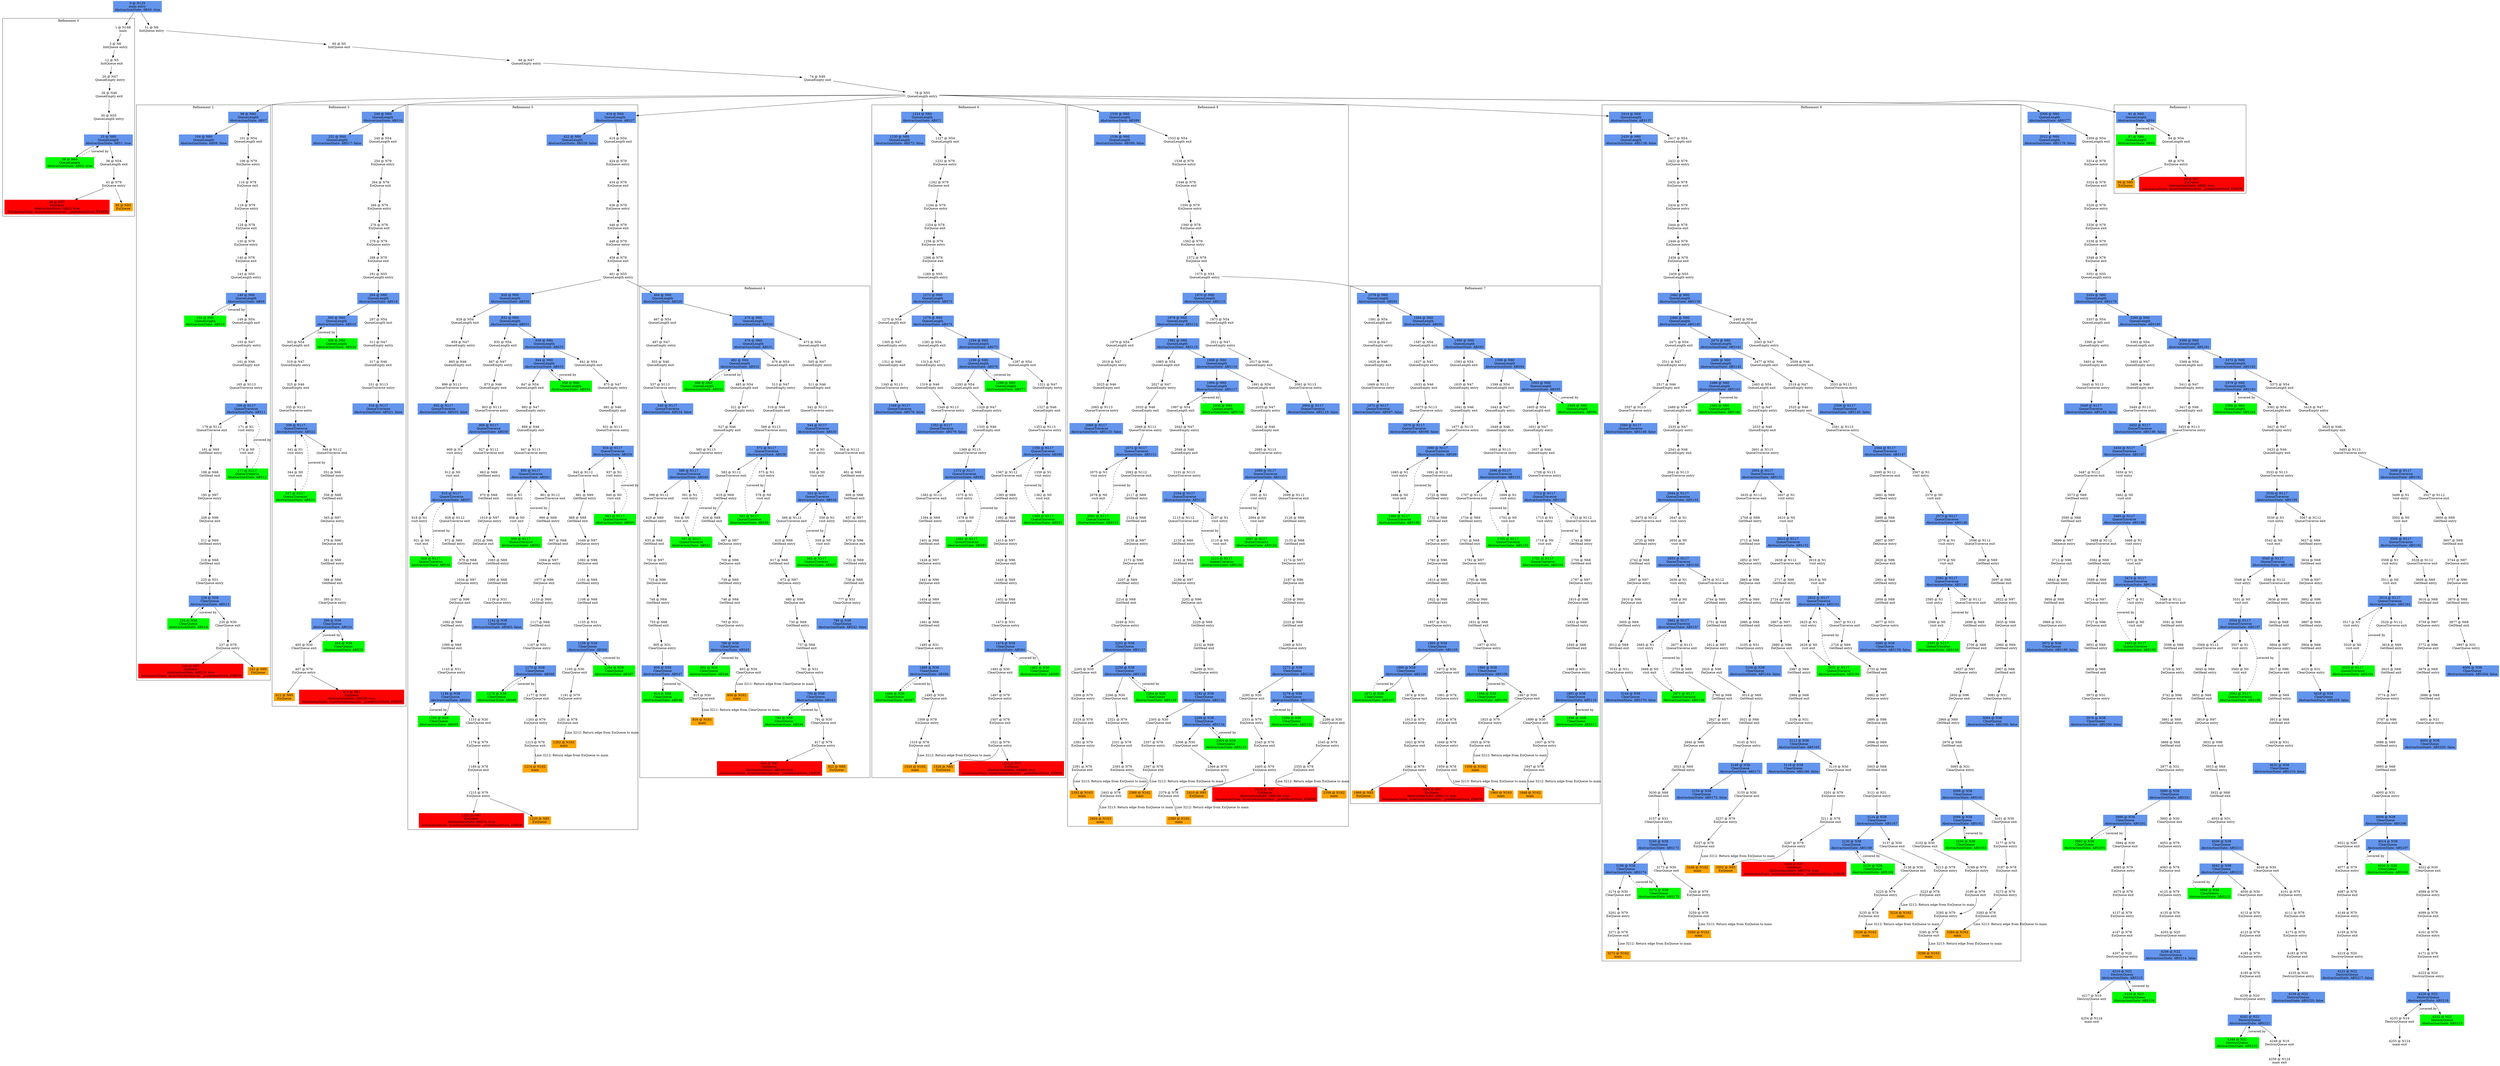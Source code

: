 digraph ARG {
node [style="filled" shape="box" color="white"]
subgraph cluster_0 {
label="Refinement 0"
1 [label="1 @ N168\nmain\n" id="1"]
3 [label="3 @ N6\nInitQueue entry\n" id="3"]
12 [label="12 @ N5\nInitQueue exit\n" id="12"]
20 [label="20 @ N47\nQueueEmpty entry\n" id="20"]
26 [label="26 @ N46\nQueueEmpty exit\n" id="26"]
30 [label="30 @ N55\nQueueLength entry\n" id="30"]
33 [fillcolor="cornflowerblue" label="33 @ N60\nQueueLength\nAbstractionState: ABS1: true\n" id="33"]
39 [fillcolor="green" label="39 @ N60\nQueueLength\nAbstractionState: ABS2: true\n" id="39"]
36 [label="36 @ N54\nQueueLength exit\n" id="36"]
41 [label="41 @ N79\nEnQueue entry\n" id="41"]
48 [fillcolor="red" label="48 @ N87\nEnQueue\nAbstractionState: ABS3: true\n AutomatonState: AssertionAutomaton: _predefinedState_ERROR\n" id="48"]
46 [fillcolor="orange" label="46 @ N85\nEnQueue\n" id="46"]
1 -> 3 []
3 -> 12 []
12 -> 20 []
20 -> 26 []
26 -> 30 []
30 -> 33 []
39 -> 33 [style="dashed" weight="0" label="covered by"]
33 -> 36 []
33 -> 39 []
36 -> 41 []
41 -> 46 []
41 -> 48 []
}
0 -> 1
subgraph cluster_1 {
label="Refinement 1"
81 [fillcolor="cornflowerblue" label="81 @ N60\nQueueLength\nAbstractionState: ABS4\n" id="81"]
87 [fillcolor="green" label="87 @ N60\nQueueLength\nAbstractionState: ABS5\n" id="87"]
84 [label="84 @ N54\nQueueLength exit\n" id="84"]
89 [label="89 @ N79\nEnQueue entry\n" id="89"]
94 [fillcolor="orange" label="94 @ N85\nEnQueue\n" id="94"]
96 [fillcolor="red" label="96 @ N87\nEnQueue\nAbstractionState: ABS6: true\n AutomatonState: AssertionAutomaton: _predefinedState_ERROR\n" id="96"]
87 -> 81 [style="dashed" weight="0" label="covered by"]
81 -> 84 []
81 -> 87 []
84 -> 89 []
89 -> 96 []
89 -> 94 []
}
78 -> 81
subgraph cluster_2 {
label="Refinement 2"
98 [fillcolor="cornflowerblue" label="98 @ N60\nQueueLength\nAbstractionState: ABS7\n" id="98"]
104 [fillcolor="cornflowerblue" label="104 @ N60\nQueueLength\nAbstractionState: ABS8: false\n" id="104"]
101 [label="101 @ N54\nQueueLength exit\n" id="101"]
106 [label="106 @ N79\nEnQueue entry\n" id="106"]
116 [label="116 @ N78\nEnQueue exit\n" id="116"]
118 [label="118 @ N79\nEnQueue entry\n" id="118"]
128 [label="128 @ N78\nEnQueue exit\n" id="128"]
130 [label="130 @ N79\nEnQueue entry\n" id="130"]
140 [label="140 @ N78\nEnQueue exit\n" id="140"]
143 [label="143 @ N55\nQueueLength entry\n" id="143"]
146 [fillcolor="cornflowerblue" label="146 @ N60\nQueueLength\nAbstractionState: ABS9\n" id="146"]
152 [fillcolor="green" label="152 @ N60\nQueueLength\nAbstractionState: ABS10\n" id="152"]
149 [label="149 @ N54\nQueueLength exit\n" id="149"]
155 [label="155 @ N47\nQueueEmpty entry\n" id="155"]
161 [label="161 @ N46\nQueueEmpty exit\n" id="161"]
165 [label="165 @ N113\nQueueTraverse entry\n" id="165"]
168 [fillcolor="cornflowerblue" label="168 @ N117\nQueueTraverse\nAbstractionState: ABS11\n" id="168"]
179 [label="179 @ N112\nQueueTraverse exit\n" id="179"]
181 [label="181 @ N69\nGetHead entry\n" id="181"]
188 [label="188 @ N68\nGetHead exit\n" id="188"]
195 [label="195 @ N97\nDeQueue entry\n" id="195"]
208 [label="208 @ N96\nDeQueue exit\n" id="208"]
211 [label="211 @ N69\nGetHead entry\n" id="211"]
218 [label="218 @ N68\nGetHead exit\n" id="218"]
225 [label="225 @ N31\nClearQueue entry\n" id="225"]
228 [fillcolor="cornflowerblue" label="228 @ N38\nClearQueue\nAbstractionState: ABS13\n" id="228"]
234 [fillcolor="green" label="234 @ N38\nClearQueue\nAbstractionState: ABS14\n" id="234"]
235 [label="235 @ N30\nClearQueue exit\n" id="235"]
237 [label="237 @ N79\nEnQueue entry\n" id="237"]
244 [fillcolor="red" label="244 @ N87\nEnQueue\nAbstractionState: ABS15: true\n AutomatonState: AssertionAutomaton: _predefinedState_ERROR\n" id="244"]
242 [fillcolor="orange" label="242 @ N85\nEnQueue\n" id="242"]
171 [label="171 @ N1\nvisit entry\n" id="171"]
174 [label="174 @ N0\nvisit exit\n" id="174"]
177 [fillcolor="green" label="177 @ N117\nQueueTraverse\nAbstractionState: ABS12\n" id="177"]
98 -> 101 []
98 -> 104 []
101 -> 106 []
106 -> 116 []
116 -> 118 []
118 -> 128 []
128 -> 130 []
130 -> 140 []
140 -> 143 []
143 -> 146 []
152 -> 146 [style="dashed" weight="0" label="covered by"]
146 -> 149 []
146 -> 152 []
149 -> 155 []
155 -> 161 []
161 -> 165 []
165 -> 168 []
177 -> 168 [style="dashed" weight="0" label="covered by"]
168 -> 171 []
168 -> 179 []
179 -> 181 []
181 -> 188 []
188 -> 195 []
195 -> 208 []
208 -> 211 []
211 -> 218 []
218 -> 225 []
225 -> 228 []
234 -> 228 [style="dashed" weight="0" label="covered by"]
228 -> 235 []
228 -> 234 []
235 -> 237 []
237 -> 242 []
237 -> 244 []
171 -> 174 []
174 -> 177 []
}
78 -> 98
subgraph cluster_3 {
label="Refinement 3"
246 [fillcolor="cornflowerblue" label="246 @ N60\nQueueLength\nAbstractionState: ABS16\n" id="246"]
252 [fillcolor="cornflowerblue" label="252 @ N60\nQueueLength\nAbstractionState: ABS17: false\n" id="252"]
249 [label="249 @ N54\nQueueLength exit\n" id="249"]
254 [label="254 @ N79\nEnQueue entry\n" id="254"]
264 [label="264 @ N78\nEnQueue exit\n" id="264"]
266 [label="266 @ N79\nEnQueue entry\n" id="266"]
276 [label="276 @ N78\nEnQueue exit\n" id="276"]
278 [label="278 @ N79\nEnQueue entry\n" id="278"]
288 [label="288 @ N78\nEnQueue exit\n" id="288"]
291 [label="291 @ N55\nQueueLength entry\n" id="291"]
294 [fillcolor="cornflowerblue" label="294 @ N60\nQueueLength\nAbstractionState: ABS18\n" id="294"]
300 [fillcolor="cornflowerblue" label="300 @ N60\nQueueLength\nAbstractionState: ABS19\n" id="300"]
306 [fillcolor="green" label="306 @ N60\nQueueLength\nAbstractionState: ABS20\n" id="306"]
303 [label="303 @ N54\nQueueLength exit\n" id="303"]
319 [label="319 @ N47\nQueueEmpty entry\n" id="319"]
325 [label="325 @ N46\nQueueEmpty exit\n" id="325"]
335 [label="335 @ N113\nQueueTraverse entry\n" id="335"]
338 [fillcolor="cornflowerblue" label="338 @ N117\nQueueTraverse\nAbstractionState: ABS22\n" id="338"]
341 [label="341 @ N1\nvisit entry\n" id="341"]
344 [label="344 @ N0\nvisit exit\n" id="344"]
347 [fillcolor="green" label="347 @ N117\nQueueTraverse\nAbstractionState: ABS23\n" id="347"]
349 [label="349 @ N112\nQueueTraverse exit\n" id="349"]
351 [label="351 @ N69\nGetHead entry\n" id="351"]
358 [label="358 @ N68\nGetHead exit\n" id="358"]
365 [label="365 @ N97\nDeQueue entry\n" id="365"]
378 [label="378 @ N96\nDeQueue exit\n" id="378"]
381 [label="381 @ N69\nGetHead entry\n" id="381"]
388 [label="388 @ N68\nGetHead exit\n" id="388"]
395 [label="395 @ N31\nClearQueue entry\n" id="395"]
398 [fillcolor="cornflowerblue" label="398 @ N38\nClearQueue\nAbstractionState: ABS24\n" id="398"]
405 [label="405 @ N30\nClearQueue exit\n" id="405"]
407 [label="407 @ N79\nEnQueue entry\n" id="407"]
412 [fillcolor="orange" label="412 @ N85\nEnQueue\n" id="412"]
414 [fillcolor="red" label="414 @ N87\nEnQueue\nAbstractionState: ABS26: true\n AutomatonState: AssertionAutomaton: _predefinedState_ERROR\n" id="414"]
404 [fillcolor="green" label="404 @ N38\nClearQueue\nAbstractionState: ABS25\n" id="404"]
297 [label="297 @ N54\nQueueLength exit\n" id="297"]
311 [label="311 @ N47\nQueueEmpty entry\n" id="311"]
317 [label="317 @ N46\nQueueEmpty exit\n" id="317"]
331 [label="331 @ N113\nQueueTraverse entry\n" id="331"]
334 [fillcolor="cornflowerblue" label="334 @ N117\nQueueTraverse\nAbstractionState: ABS21: false\n" id="334"]
246 -> 249 []
246 -> 252 []
249 -> 254 []
254 -> 264 []
264 -> 266 []
266 -> 276 []
276 -> 278 []
278 -> 288 []
288 -> 291 []
291 -> 294 []
294 -> 297 []
294 -> 300 []
306 -> 300 [style="dashed" weight="0" label="covered by"]
300 -> 303 []
300 -> 306 []
303 -> 319 []
319 -> 325 []
325 -> 335 []
335 -> 338 []
347 -> 338 [style="dashed" weight="0" label="covered by"]
338 -> 349 []
338 -> 341 []
341 -> 344 []
344 -> 347 []
349 -> 351 []
351 -> 358 []
358 -> 365 []
365 -> 378 []
378 -> 381 []
381 -> 388 []
388 -> 395 []
395 -> 398 []
404 -> 398 [style="dashed" weight="0" label="covered by"]
398 -> 404 []
398 -> 405 []
405 -> 407 []
407 -> 414 []
407 -> 412 []
297 -> 311 []
311 -> 317 []
317 -> 331 []
331 -> 334 []
}
78 -> 246
subgraph cluster_4 {
label="Refinement 4"
464 [fillcolor="cornflowerblue" label="464 @ N60\nQueueLength\nAbstractionState: ABS29\n" id="464"]
467 [label="467 @ N54\nQueueLength exit\n" id="467"]
497 [label="497 @ N47\nQueueEmpty entry\n" id="497"]
503 [label="503 @ N46\nQueueEmpty exit\n" id="503"]
537 [label="537 @ N113\nQueueTraverse entry\n" id="537"]
540 [fillcolor="cornflowerblue" label="540 @ N117\nQueueTraverse\nAbstractionState: ABS34: false\n" id="540"]
470 [fillcolor="cornflowerblue" label="470 @ N60\nQueueLength\nAbstractionState: ABS30\n" id="470"]
473 [label="473 @ N54\nQueueLength exit\n" id="473"]
505 [label="505 @ N47\nQueueEmpty entry\n" id="505"]
511 [label="511 @ N46\nQueueEmpty exit\n" id="511"]
541 [label="541 @ N113\nQueueTraverse entry\n" id="541"]
544 [fillcolor="cornflowerblue" label="544 @ N117\nQueueTraverse\nAbstractionState: ABS35\n" id="544"]
547 [label="547 @ N1\nvisit entry\n" id="547"]
550 [label="550 @ N0\nvisit exit\n" id="550"]
553 [fillcolor="cornflowerblue" label="553 @ N117\nQueueTraverse\nAbstractionState: ABS36\n" id="553"]
556 [label="556 @ N1\nvisit entry\n" id="556"]
559 [label="559 @ N0\nvisit exit\n" id="559"]
562 [fillcolor="green" label="562 @ N117\nQueueTraverse\nAbstractionState: ABS37\n" id="562"]
566 [label="566 @ N112\nQueueTraverse exit\n" id="566"]
610 [label="610 @ N69\nGetHead entry\n" id="610"]
617 [label="617 @ N68\nGetHead exit\n" id="617"]
672 [label="672 @ N97\nDeQueue entry\n" id="672"]
685 [label="685 @ N96\nDeQueue exit\n" id="685"]
730 [label="730 @ N69\nGetHead entry\n" id="730"]
737 [label="737 @ N68\nGetHead exit\n" id="737"]
781 [label="781 @ N31\nClearQueue entry\n" id="781"]
784 [fillcolor="cornflowerblue" label="784 @ N38\nClearQueue\nAbstractionState: ABS43\n" id="784"]
791 [label="791 @ N30\nClearQueue exit\n" id="791"]
817 [label="817 @ N79\nEnQueue entry\n" id="817"]
824 [fillcolor="red" label="824 @ N87\nEnQueue\nAbstractionState: ABS49: true\n AutomatonState: AssertionAutomaton: _predefinedState_ERROR\n" id="824"]
822 [fillcolor="orange" label="822 @ N85\nEnQueue\n" id="822"]
790 [fillcolor="green" label="790 @ N38\nClearQueue\nAbstractionState: ABS44\n" id="790"]
565 [label="565 @ N112\nQueueTraverse exit\n" id="565"]
601 [label="601 @ N69\nGetHead entry\n" id="601"]
608 [label="608 @ N68\nGetHead exit\n" id="608"]
657 [label="657 @ N97\nDeQueue entry\n" id="657"]
670 [label="670 @ N96\nDeQueue exit\n" id="670"]
721 [label="721 @ N69\nGetHead entry\n" id="721"]
728 [label="728 @ N68\nGetHead exit\n" id="728"]
777 [label="777 @ N31\nClearQueue entry\n" id="777"]
780 [fillcolor="cornflowerblue" label="780 @ N38\nClearQueue\nAbstractionState: ABS42: false\n" id="780"]
476 [fillcolor="cornflowerblue" label="476 @ N60\nQueueLength\nAbstractionState: ABS31\n" id="476"]
479 [label="479 @ N54\nQueueLength exit\n" id="479"]
513 [label="513 @ N47\nQueueEmpty entry\n" id="513"]
519 [label="519 @ N46\nQueueEmpty exit\n" id="519"]
569 [label="569 @ N113\nQueueTraverse entry\n" id="569"]
572 [fillcolor="cornflowerblue" label="572 @ N117\nQueueTraverse\nAbstractionState: ABS38\n" id="572"]
575 [label="575 @ N1\nvisit entry\n" id="575"]
578 [label="578 @ N0\nvisit exit\n" id="578"]
581 [fillcolor="green" label="581 @ N117\nQueueTraverse\nAbstractionState: ABS39\n" id="581"]
583 [label="583 @ N112\nQueueTraverse exit\n" id="583"]
619 [label="619 @ N69\nGetHead entry\n" id="619"]
626 [label="626 @ N68\nGetHead exit\n" id="626"]
687 [label="687 @ N97\nDeQueue entry\n" id="687"]
700 [label="700 @ N96\nDeQueue exit\n" id="700"]
739 [label="739 @ N69\nGetHead entry\n" id="739"]
746 [label="746 @ N68\nGetHead exit\n" id="746"]
793 [label="793 @ N31\nClearQueue entry\n" id="793"]
796 [fillcolor="cornflowerblue" label="796 @ N38\nClearQueue\nAbstractionState: ABS45\n" id="796"]
803 [label="803 @ N30\nClearQueue exit\n" id="803"]
804 [fillcolor="orange" label="804 @ N161\nmain\n" id="804"]
802 [fillcolor="green" label="802 @ N38\nClearQueue\nAbstractionState: ABS46\n" id="802"]
482 [fillcolor="cornflowerblue" label="482 @ N60\nQueueLength\nAbstractionState: ABS32\n" id="482"]
485 [label="485 @ N54\nQueueLength exit\n" id="485"]
521 [label="521 @ N47\nQueueEmpty entry\n" id="521"]
527 [label="527 @ N46\nQueueEmpty exit\n" id="527"]
585 [label="585 @ N113\nQueueTraverse entry\n" id="585"]
588 [fillcolor="cornflowerblue" label="588 @ N117\nQueueTraverse\nAbstractionState: ABS40\n" id="588"]
599 [label="599 @ N112\nQueueTraverse exit\n" id="599"]
628 [label="628 @ N69\nGetHead entry\n" id="628"]
635 [label="635 @ N68\nGetHead exit\n" id="635"]
702 [label="702 @ N97\nDeQueue entry\n" id="702"]
715 [label="715 @ N96\nDeQueue exit\n" id="715"]
748 [label="748 @ N69\nGetHead entry\n" id="748"]
755 [label="755 @ N68\nGetHead exit\n" id="755"]
805 [label="805 @ N31\nClearQueue entry\n" id="805"]
808 [fillcolor="cornflowerblue" label="808 @ N38\nClearQueue\nAbstractionState: ABS47\n" id="808"]
814 [fillcolor="green" label="814 @ N38\nClearQueue\nAbstractionState: ABS48\n" id="814"]
815 [label="815 @ N30\nClearQueue exit\n" id="815"]
816 [fillcolor="orange" label="816 @ N161\nmain\n" id="816"]
591 [label="591 @ N1\nvisit entry\n" id="591"]
594 [label="594 @ N0\nvisit exit\n" id="594"]
597 [fillcolor="green" label="597 @ N117\nQueueTraverse\nAbstractionState: ABS41\n" id="597"]
488 [fillcolor="green" label="488 @ N60\nQueueLength\nAbstractionState: ABS33\n" id="488"]
464 -> 470 []
464 -> 467 []
467 -> 497 []
497 -> 503 []
503 -> 537 []
537 -> 540 []
470 -> 476 []
470 -> 473 []
473 -> 505 []
505 -> 511 []
511 -> 541 []
541 -> 544 []
544 -> 565 []
544 -> 547 []
547 -> 550 []
550 -> 553 []
562 -> 553 [style="dashed" weight="0" label="covered by"]
553 -> 566 []
553 -> 556 []
556 -> 559 []
559 -> 562 []
566 -> 610 []
610 -> 617 []
617 -> 672 []
672 -> 685 []
685 -> 730 []
730 -> 737 []
737 -> 781 []
781 -> 784 []
790 -> 784 [style="dashed" weight="0" label="covered by"]
784 -> 790 []
784 -> 791 []
791 -> 817 []
817 -> 822 []
817 -> 824 []
565 -> 601 []
601 -> 608 []
608 -> 657 []
657 -> 670 []
670 -> 721 []
721 -> 728 []
728 -> 777 []
777 -> 780 []
476 -> 482 []
476 -> 479 []
479 -> 513 []
513 -> 519 []
519 -> 569 []
569 -> 572 []
581 -> 572 [style="dashed" weight="0" label="covered by"]
572 -> 583 []
572 -> 575 []
575 -> 578 []
578 -> 581 []
583 -> 619 []
619 -> 626 []
626 -> 687 []
687 -> 700 []
700 -> 739 []
739 -> 746 []
746 -> 793 []
793 -> 796 []
802 -> 796 [style="dashed" weight="0" label="covered by"]
796 -> 802 []
796 -> 803 []
803 -> 804 [label="Line 3211: Return edge from ClearQueue to main" id="803 -> 804"]
488 -> 482 [style="dashed" weight="0" label="covered by"]
482 -> 488 []
482 -> 485 []
485 -> 521 []
521 -> 527 []
527 -> 585 []
585 -> 588 []
597 -> 588 [style="dashed" weight="0" label="covered by"]
588 -> 591 []
588 -> 599 []
599 -> 628 []
628 -> 635 []
635 -> 702 []
702 -> 715 []
715 -> 748 []
748 -> 755 []
755 -> 805 []
805 -> 808 []
814 -> 808 [style="dashed" weight="0" label="covered by"]
808 -> 815 []
808 -> 814 []
815 -> 816 [label="Line 3211: Return edge from ClearQueue to main" id="815 -> 816"]
591 -> 594 []
594 -> 597 []
}
461 -> 464
subgraph cluster_5 {
label="Refinement 5"
416 [fillcolor="cornflowerblue" label="416 @ N60\nQueueLength\nAbstractionState: ABS27\n" id="416"]
422 [fillcolor="cornflowerblue" label="422 @ N60\nQueueLength\nAbstractionState: ABS28: false\n" id="422"]
419 [label="419 @ N54\nQueueLength exit\n" id="419"]
424 [label="424 @ N79\nEnQueue entry\n" id="424"]
434 [label="434 @ N78\nEnQueue exit\n" id="434"]
436 [label="436 @ N79\nEnQueue entry\n" id="436"]
446 [label="446 @ N78\nEnQueue exit\n" id="446"]
448 [label="448 @ N79\nEnQueue entry\n" id="448"]
458 [label="458 @ N78\nEnQueue exit\n" id="458"]
461 [label="461 @ N55\nQueueLength entry\n" id="461"]
826 [fillcolor="cornflowerblue" label="826 @ N60\nQueueLength\nAbstractionState: ABS50\n" id="826"]
829 [label="829 @ N54\nQueueLength exit\n" id="829"]
859 [label="859 @ N47\nQueueEmpty entry\n" id="859"]
865 [label="865 @ N46\nQueueEmpty exit\n" id="865"]
899 [label="899 @ N113\nQueueTraverse entry\n" id="899"]
902 [fillcolor="cornflowerblue" label="902 @ N117\nQueueTraverse\nAbstractionState: ABS55: false\n" id="902"]
832 [fillcolor="cornflowerblue" label="832 @ N60\nQueueLength\nAbstractionState: ABS51\n" id="832"]
838 [fillcolor="cornflowerblue" label="838 @ N60\nQueueLength\nAbstractionState: ABS52\n" id="838"]
844 [fillcolor="cornflowerblue" label="844 @ N60\nQueueLength\nAbstractionState: ABS53\n" id="844"]
850 [fillcolor="green" label="850 @ N60\nQueueLength\nAbstractionState: ABS54\n" id="850"]
847 [label="847 @ N54\nQueueLength exit\n" id="847"]
883 [label="883 @ N47\nQueueEmpty entry\n" id="883"]
889 [label="889 @ N46\nQueueEmpty exit\n" id="889"]
947 [label="947 @ N113\nQueueTraverse entry\n" id="947"]
950 [fillcolor="cornflowerblue" label="950 @ N117\nQueueTraverse\nAbstractionState: ABS61\n" id="950"]
961 [label="961 @ N112\nQueueTraverse exit\n" id="961"]
990 [label="990 @ N69\nGetHead entry\n" id="990"]
997 [label="997 @ N68\nGetHead exit\n" id="997"]
1064 [label="1064 @ N97\nDeQueue entry\n" id="1064"]
1077 [label="1077 @ N96\nDeQueue exit\n" id="1077"]
1110 [label="1110 @ N69\nGetHead entry\n" id="1110"]
1117 [label="1117 @ N68\nGetHead exit\n" id="1117"]
1167 [label="1167 @ N31\nClearQueue entry\n" id="1167"]
1170 [fillcolor="cornflowerblue" label="1170 @ N38\nClearQueue\nAbstractionState: ABS68\n" id="1170"]
1176 [fillcolor="green" label="1176 @ N38\nClearQueue\nAbstractionState: ABS69\n" id="1176"]
1177 [label="1177 @ N30\nClearQueue exit\n" id="1177"]
1203 [label="1203 @ N79\nEnQueue entry\n" id="1203"]
1213 [label="1213 @ N78\nEnQueue exit\n" id="1213"]
1214 [fillcolor="orange" label="1214 @ N162\nmain\n" id="1214"]
953 [label="953 @ N1\nvisit entry\n" id="953"]
956 [label="956 @ N0\nvisit exit\n" id="956"]
959 [fillcolor="green" label="959 @ N117\nQueueTraverse\nAbstractionState: ABS62\n" id="959"]
841 [label="841 @ N54\nQueueLength exit\n" id="841"]
875 [label="875 @ N47\nQueueEmpty entry\n" id="875"]
881 [label="881 @ N46\nQueueEmpty exit\n" id="881"]
931 [label="931 @ N113\nQueueTraverse entry\n" id="931"]
934 [fillcolor="cornflowerblue" label="934 @ N117\nQueueTraverse\nAbstractionState: ABS59\n" id="934"]
945 [label="945 @ N112\nQueueTraverse exit\n" id="945"]
981 [label="981 @ N69\nGetHead entry\n" id="981"]
988 [label="988 @ N68\nGetHead exit\n" id="988"]
1049 [label="1049 @ N97\nDeQueue entry\n" id="1049"]
1062 [label="1062 @ N96\nDeQueue exit\n" id="1062"]
1101 [label="1101 @ N69\nGetHead entry\n" id="1101"]
1108 [label="1108 @ N68\nGetHead exit\n" id="1108"]
1155 [label="1155 @ N31\nClearQueue entry\n" id="1155"]
1158 [fillcolor="cornflowerblue" label="1158 @ N38\nClearQueue\nAbstractionState: ABS66\n" id="1158"]
1165 [label="1165 @ N30\nClearQueue exit\n" id="1165"]
1191 [label="1191 @ N79\nEnQueue entry\n" id="1191"]
1201 [label="1201 @ N78\nEnQueue exit\n" id="1201"]
1202 [fillcolor="orange" label="1202 @ N162\nmain\n" id="1202"]
1164 [fillcolor="green" label="1164 @ N38\nClearQueue\nAbstractionState: ABS67\n" id="1164"]
937 [label="937 @ N1\nvisit entry\n" id="937"]
940 [label="940 @ N0\nvisit exit\n" id="940"]
943 [fillcolor="green" label="943 @ N117\nQueueTraverse\nAbstractionState: ABS60\n" id="943"]
835 [label="835 @ N54\nQueueLength exit\n" id="835"]
867 [label="867 @ N47\nQueueEmpty entry\n" id="867"]
873 [label="873 @ N46\nQueueEmpty exit\n" id="873"]
903 [label="903 @ N113\nQueueTraverse entry\n" id="903"]
906 [fillcolor="cornflowerblue" label="906 @ N117\nQueueTraverse\nAbstractionState: ABS56\n" id="906"]
909 [label="909 @ N1\nvisit entry\n" id="909"]
912 [label="912 @ N0\nvisit exit\n" id="912"]
915 [fillcolor="cornflowerblue" label="915 @ N117\nQueueTraverse\nAbstractionState: ABS57\n" id="915"]
928 [label="928 @ N112\nQueueTraverse exit\n" id="928"]
972 [label="972 @ N69\nGetHead entry\n" id="972"]
979 [label="979 @ N68\nGetHead exit\n" id="979"]
1034 [label="1034 @ N97\nDeQueue entry\n" id="1034"]
1047 [label="1047 @ N96\nDeQueue exit\n" id="1047"]
1092 [label="1092 @ N69\nGetHead entry\n" id="1092"]
1099 [label="1099 @ N68\nGetHead exit\n" id="1099"]
1143 [label="1143 @ N31\nClearQueue entry\n" id="1143"]
1146 [fillcolor="cornflowerblue" label="1146 @ N38\nClearQueue\nAbstractionState: ABS64\n" id="1146"]
1152 [fillcolor="green" label="1152 @ N38\nClearQueue\nAbstractionState: ABS65\n" id="1152"]
1153 [label="1153 @ N30\nClearQueue exit\n" id="1153"]
1179 [label="1179 @ N79\nEnQueue entry\n" id="1179"]
1189 [label="1189 @ N78\nEnQueue exit\n" id="1189"]
1215 [label="1215 @ N79\nEnQueue entry\n" id="1215"]
1222 [fillcolor="red" label="1222 @ N87\nEnQueue\nAbstractionState: ABS70: true\n AutomatonState: AssertionAutomaton: _predefinedState_ERROR\n" id="1222"]
1220 [fillcolor="orange" label="1220 @ N85\nEnQueue\n" id="1220"]
918 [label="918 @ N1\nvisit entry\n" id="918"]
921 [label="921 @ N0\nvisit exit\n" id="921"]
924 [fillcolor="green" label="924 @ N117\nQueueTraverse\nAbstractionState: ABS58\n" id="924"]
927 [label="927 @ N112\nQueueTraverse exit\n" id="927"]
963 [label="963 @ N69\nGetHead entry\n" id="963"]
970 [label="970 @ N68\nGetHead exit\n" id="970"]
1019 [label="1019 @ N97\nDeQueue entry\n" id="1019"]
1032 [label="1032 @ N96\nDeQueue exit\n" id="1032"]
1083 [label="1083 @ N69\nGetHead entry\n" id="1083"]
1090 [label="1090 @ N68\nGetHead exit\n" id="1090"]
1139 [label="1139 @ N31\nClearQueue entry\n" id="1139"]
1142 [fillcolor="cornflowerblue" label="1142 @ N38\nClearQueue\nAbstractionState: ABS63: false\n" id="1142"]
416 -> 419 []
416 -> 422 []
419 -> 424 []
424 -> 434 []
434 -> 436 []
436 -> 446 []
446 -> 448 []
448 -> 458 []
458 -> 461 []
461 -> 826 []
826 -> 832 []
826 -> 829 []
829 -> 859 []
859 -> 865 []
865 -> 899 []
899 -> 902 []
832 -> 835 []
832 -> 838 []
838 -> 841 []
838 -> 844 []
850 -> 844 [style="dashed" weight="0" label="covered by"]
844 -> 847 []
844 -> 850 []
847 -> 883 []
883 -> 889 []
889 -> 947 []
947 -> 950 []
959 -> 950 [style="dashed" weight="0" label="covered by"]
950 -> 953 []
950 -> 961 []
961 -> 990 []
990 -> 997 []
997 -> 1064 []
1064 -> 1077 []
1077 -> 1110 []
1110 -> 1117 []
1117 -> 1167 []
1167 -> 1170 []
1176 -> 1170 [style="dashed" weight="0" label="covered by"]
1170 -> 1177 []
1170 -> 1176 []
1177 -> 1203 []
1203 -> 1213 []
1213 -> 1214 [label="Line 3212: Return edge from EnQueue to main" id="1213 -> 1214"]
953 -> 956 []
956 -> 959 []
841 -> 875 []
875 -> 881 []
881 -> 931 []
931 -> 934 []
943 -> 934 [style="dashed" weight="0" label="covered by"]
934 -> 937 []
934 -> 945 []
945 -> 981 []
981 -> 988 []
988 -> 1049 []
1049 -> 1062 []
1062 -> 1101 []
1101 -> 1108 []
1108 -> 1155 []
1155 -> 1158 []
1164 -> 1158 [style="dashed" weight="0" label="covered by"]
1158 -> 1164 []
1158 -> 1165 []
1165 -> 1191 []
1191 -> 1201 []
1201 -> 1202 [label="Line 3212: Return edge from EnQueue to main" id="1201 -> 1202"]
937 -> 940 []
940 -> 943 []
835 -> 867 []
867 -> 873 []
873 -> 903 []
903 -> 906 []
906 -> 927 []
906 -> 909 []
909 -> 912 []
912 -> 915 []
924 -> 915 [style="dashed" weight="0" label="covered by"]
915 -> 918 []
915 -> 928 []
928 -> 972 []
972 -> 979 []
979 -> 1034 []
1034 -> 1047 []
1047 -> 1092 []
1092 -> 1099 []
1099 -> 1143 []
1143 -> 1146 []
1152 -> 1146 [style="dashed" weight="0" label="covered by"]
1146 -> 1153 []
1146 -> 1152 []
1153 -> 1179 []
1179 -> 1189 []
1189 -> 1215 []
1215 -> 1220 []
1215 -> 1222 []
918 -> 921 []
921 -> 924 []
927 -> 963 []
963 -> 970 []
970 -> 1019 []
1019 -> 1032 []
1032 -> 1083 []
1083 -> 1090 []
1090 -> 1139 []
1139 -> 1142 []
}
78 -> 416
subgraph cluster_6 {
label="Refinement 6"
1224 [fillcolor="cornflowerblue" label="1224 @ N60\nQueueLength\nAbstractionState: ABS71\n" id="1224"]
1230 [fillcolor="cornflowerblue" label="1230 @ N60\nQueueLength\nAbstractionState: ABS72: false\n" id="1230"]
1227 [label="1227 @ N54\nQueueLength exit\n" id="1227"]
1232 [label="1232 @ N79\nEnQueue entry\n" id="1232"]
1242 [label="1242 @ N78\nEnQueue exit\n" id="1242"]
1244 [label="1244 @ N79\nEnQueue entry\n" id="1244"]
1254 [label="1254 @ N78\nEnQueue exit\n" id="1254"]
1256 [label="1256 @ N79\nEnQueue entry\n" id="1256"]
1266 [label="1266 @ N78\nEnQueue exit\n" id="1266"]
1269 [label="1269 @ N55\nQueueLength entry\n" id="1269"]
1272 [fillcolor="cornflowerblue" label="1272 @ N60\nQueueLength\nAbstractionState: ABS73\n" id="1272"]
1275 [label="1275 @ N54\nQueueLength exit\n" id="1275"]
1305 [label="1305 @ N47\nQueueEmpty entry\n" id="1305"]
1311 [label="1311 @ N46\nQueueEmpty exit\n" id="1311"]
1345 [label="1345 @ N113\nQueueTraverse entry\n" id="1345"]
1348 [fillcolor="cornflowerblue" label="1348 @ N117\nQueueTraverse\nAbstractionState: ABS78: false\n" id="1348"]
1278 [fillcolor="cornflowerblue" label="1278 @ N60\nQueueLength\nAbstractionState: ABS74\n" id="1278"]
1284 [fillcolor="cornflowerblue" label="1284 @ N60\nQueueLength\nAbstractionState: ABS75\n" id="1284"]
1290 [fillcolor="cornflowerblue" label="1290 @ N60\nQueueLength\nAbstractionState: ABS76\n" id="1290"]
1296 [fillcolor="green" label="1296 @ N60\nQueueLength\nAbstractionState: ABS77\n" id="1296"]
1293 [label="1293 @ N54\nQueueLength exit\n" id="1293"]
1329 [label="1329 @ N47\nQueueEmpty entry\n" id="1329"]
1335 [label="1335 @ N46\nQueueEmpty exit\n" id="1335"]
1369 [label="1369 @ N113\nQueueTraverse entry\n" id="1369"]
1372 [fillcolor="cornflowerblue" label="1372 @ N117\nQueueTraverse\nAbstractionState: ABS82\n" id="1372"]
1375 [label="1375 @ N1\nvisit entry\n" id="1375"]
1378 [label="1378 @ N0\nvisit exit\n" id="1378"]
1381 [fillcolor="green" label="1381 @ N117\nQueueTraverse\nAbstractionState: ABS83\n" id="1381"]
1383 [label="1383 @ N112\nQueueTraverse exit\n" id="1383"]
1394 [label="1394 @ N69\nGetHead entry\n" id="1394"]
1401 [label="1401 @ N68\nGetHead exit\n" id="1401"]
1428 [label="1428 @ N97\nDeQueue entry\n" id="1428"]
1441 [label="1441 @ N96\nDeQueue exit\n" id="1441"]
1454 [label="1454 @ N69\nGetHead entry\n" id="1454"]
1461 [label="1461 @ N68\nGetHead exit\n" id="1461"]
1485 [label="1485 @ N31\nClearQueue entry\n" id="1485"]
1488 [fillcolor="cornflowerblue" label="1488 @ N38\nClearQueue\nAbstractionState: ABS86\n" id="1488"]
1495 [label="1495 @ N30\nClearQueue exit\n" id="1495"]
1509 [label="1509 @ N79\nEnQueue entry\n" id="1509"]
1519 [label="1519 @ N78\nEnQueue exit\n" id="1519"]
1520 [fillcolor="orange" label="1520 @ N162\nmain\n" id="1520"]
1494 [fillcolor="green" label="1494 @ N38\nClearQueue\nAbstractionState: ABS87\n" id="1494"]
1287 [label="1287 @ N54\nQueueLength exit\n" id="1287"]
1321 [label="1321 @ N47\nQueueEmpty entry\n" id="1321"]
1327 [label="1327 @ N46\nQueueEmpty exit\n" id="1327"]
1353 [label="1353 @ N113\nQueueTraverse entry\n" id="1353"]
1356 [fillcolor="cornflowerblue" label="1356 @ N117\nQueueTraverse\nAbstractionState: ABS80\n" id="1356"]
1359 [label="1359 @ N1\nvisit entry\n" id="1359"]
1362 [label="1362 @ N0\nvisit exit\n" id="1362"]
1365 [fillcolor="green" label="1365 @ N117\nQueueTraverse\nAbstractionState: ABS81\n" id="1365"]
1367 [label="1367 @ N112\nQueueTraverse exit\n" id="1367"]
1385 [label="1385 @ N69\nGetHead entry\n" id="1385"]
1392 [label="1392 @ N68\nGetHead exit\n" id="1392"]
1413 [label="1413 @ N97\nDeQueue entry\n" id="1413"]
1426 [label="1426 @ N96\nDeQueue exit\n" id="1426"]
1445 [label="1445 @ N69\nGetHead entry\n" id="1445"]
1452 [label="1452 @ N68\nGetHead exit\n" id="1452"]
1473 [label="1473 @ N31\nClearQueue entry\n" id="1473"]
1476 [fillcolor="cornflowerblue" label="1476 @ N38\nClearQueue\nAbstractionState: ABS84\n" id="1476"]
1482 [fillcolor="green" label="1482 @ N38\nClearQueue\nAbstractionState: ABS85\n" id="1482"]
1483 [label="1483 @ N30\nClearQueue exit\n" id="1483"]
1497 [label="1497 @ N79\nEnQueue entry\n" id="1497"]
1507 [label="1507 @ N78\nEnQueue exit\n" id="1507"]
1521 [label="1521 @ N79\nEnQueue entry\n" id="1521"]
1528 [fillcolor="red" label="1528 @ N87\nEnQueue\nAbstractionState: ABS88: true\n AutomatonState: AssertionAutomaton: _predefinedState_ERROR\n" id="1528"]
1526 [fillcolor="orange" label="1526 @ N85\nEnQueue\n" id="1526"]
1281 [label="1281 @ N54\nQueueLength exit\n" id="1281"]
1313 [label="1313 @ N47\nQueueEmpty entry\n" id="1313"]
1319 [label="1319 @ N46\nQueueEmpty exit\n" id="1319"]
1349 [label="1349 @ N113\nQueueTraverse entry\n" id="1349"]
1352 [fillcolor="cornflowerblue" label="1352 @ N117\nQueueTraverse\nAbstractionState: ABS79: false\n" id="1352"]
1224 -> 1227 []
1224 -> 1230 []
1227 -> 1232 []
1232 -> 1242 []
1242 -> 1244 []
1244 -> 1254 []
1254 -> 1256 []
1256 -> 1266 []
1266 -> 1269 []
1269 -> 1272 []
1272 -> 1278 []
1272 -> 1275 []
1275 -> 1305 []
1305 -> 1311 []
1311 -> 1345 []
1345 -> 1348 []
1278 -> 1281 []
1278 -> 1284 []
1284 -> 1287 []
1284 -> 1290 []
1296 -> 1290 [style="dashed" weight="0" label="covered by"]
1290 -> 1293 []
1290 -> 1296 []
1293 -> 1329 []
1329 -> 1335 []
1335 -> 1369 []
1369 -> 1372 []
1381 -> 1372 [style="dashed" weight="0" label="covered by"]
1372 -> 1383 []
1372 -> 1375 []
1375 -> 1378 []
1378 -> 1381 []
1383 -> 1394 []
1394 -> 1401 []
1401 -> 1428 []
1428 -> 1441 []
1441 -> 1454 []
1454 -> 1461 []
1461 -> 1485 []
1485 -> 1488 []
1494 -> 1488 [style="dashed" weight="0" label="covered by"]
1488 -> 1494 []
1488 -> 1495 []
1495 -> 1509 []
1509 -> 1519 []
1519 -> 1520 [label="Line 3212: Return edge from EnQueue to main" id="1519 -> 1520"]
1287 -> 1321 []
1321 -> 1327 []
1327 -> 1353 []
1353 -> 1356 []
1365 -> 1356 [style="dashed" weight="0" label="covered by"]
1356 -> 1367 []
1356 -> 1359 []
1359 -> 1362 []
1362 -> 1365 []
1367 -> 1385 []
1385 -> 1392 []
1392 -> 1413 []
1413 -> 1426 []
1426 -> 1445 []
1445 -> 1452 []
1452 -> 1473 []
1473 -> 1476 []
1482 -> 1476 [style="dashed" weight="0" label="covered by"]
1476 -> 1483 []
1476 -> 1482 []
1483 -> 1497 []
1497 -> 1507 []
1507 -> 1521 []
1521 -> 1526 []
1521 -> 1528 []
1281 -> 1313 []
1313 -> 1319 []
1319 -> 1349 []
1349 -> 1352 []
}
78 -> 1224
subgraph cluster_7 {
label="Refinement 7"
1578 [fillcolor="cornflowerblue" label="1578 @ N60\nQueueLength\nAbstractionState: ABS91\n" id="1578"]
1581 [label="1581 @ N54\nQueueLength exit\n" id="1581"]
1619 [label="1619 @ N47\nQueueEmpty entry\n" id="1619"]
1625 [label="1625 @ N46\nQueueEmpty exit\n" id="1625"]
1669 [label="1669 @ N113\nQueueTraverse entry\n" id="1669"]
1672 [fillcolor="cornflowerblue" label="1672 @ N117\nQueueTraverse\nAbstractionState: ABS97: false\n" id="1672"]
1584 [fillcolor="cornflowerblue" label="1584 @ N60\nQueueLength\nAbstractionState: ABS92\n" id="1584"]
1590 [fillcolor="cornflowerblue" label="1590 @ N60\nQueueLength\nAbstractionState: ABS93\n" id="1590"]
1593 [label="1593 @ N54\nQueueLength exit\n" id="1593"]
1635 [label="1635 @ N47\nQueueEmpty entry\n" id="1635"]
1641 [label="1641 @ N46\nQueueEmpty exit\n" id="1641"]
1677 [label="1677 @ N113\nQueueTraverse entry\n" id="1677"]
1680 [fillcolor="cornflowerblue" label="1680 @ N117\nQueueTraverse\nAbstractionState: ABS99\n" id="1680"]
1683 [label="1683 @ N1\nvisit entry\n" id="1683"]
1686 [label="1686 @ N0\nvisit exit\n" id="1686"]
1689 [fillcolor="green" label="1689 @ N117\nQueueTraverse\nAbstractionState: ABS100\n" id="1689"]
1691 [label="1691 @ N112\nQueueTraverse exit\n" id="1691"]
1725 [label="1725 @ N69\nGetHead entry\n" id="1725"]
1732 [label="1732 @ N68\nGetHead exit\n" id="1732"]
1767 [label="1767 @ N97\nDeQueue entry\n" id="1767"]
1780 [label="1780 @ N96\nDeQueue exit\n" id="1780"]
1815 [label="1815 @ N69\nGetHead entry\n" id="1815"]
1822 [label="1822 @ N68\nGetHead exit\n" id="1822"]
1857 [label="1857 @ N31\nClearQueue entry\n" id="1857"]
1860 [fillcolor="cornflowerblue" label="1860 @ N38\nClearQueue\nAbstractionState: ABS105\n" id="1860"]
1866 [fillcolor="cornflowerblue" label="1866 @ N38\nClearQueue\nAbstractionState: ABS106\n" id="1866"]
1872 [fillcolor="green" label="1872 @ N38\nClearQueue\nAbstractionState: ABS107\n" id="1872"]
1874 [label="1874 @ N30\nClearQueue exit\n" id="1874"]
1913 [label="1913 @ N79\nEnQueue entry\n" id="1913"]
1923 [label="1923 @ N78\nEnQueue exit\n" id="1923"]
1961 [label="1961 @ N79\nEnQueue entry\n" id="1961"]
1966 [fillcolor="orange" label="1966 @ N85\nEnQueue\n" id="1966"]
1968 [fillcolor="red" label="1968 @ N87\nEnQueue\nAbstractionState: ABS112: true\n AutomatonState: AssertionAutomaton: _predefinedState_ERROR\n" id="1968"]
1873 [label="1873 @ N30\nClearQueue exit\n" id="1873"]
1901 [label="1901 @ N79\nEnQueue entry\n" id="1901"]
1911 [label="1911 @ N78\nEnQueue exit\n" id="1911"]
1949 [label="1949 @ N79\nEnQueue entry\n" id="1949"]
1959 [label="1959 @ N78\nEnQueue exit\n" id="1959"]
1960 [fillcolor="orange" label="1960 @ N163\nmain\n" id="1960"]
1596 [fillcolor="cornflowerblue" label="1596 @ N60\nQueueLength\nAbstractionState: ABS94\n" id="1596"]
1602 [fillcolor="cornflowerblue" label="1602 @ N60\nQueueLength\nAbstractionState: ABS95\n" id="1602"]
1608 [fillcolor="green" label="1608 @ N60\nQueueLength\nAbstractionState: ABS96\n" id="1608"]
1605 [label="1605 @ N54\nQueueLength exit\n" id="1605"]
1651 [label="1651 @ N47\nQueueEmpty entry\n" id="1651"]
1657 [label="1657 @ N46\nQueueEmpty exit\n" id="1657"]
1709 [label="1709 @ N113\nQueueTraverse entry\n" id="1709"]
1712 [fillcolor="cornflowerblue" label="1712 @ N117\nQueueTraverse\nAbstractionState: ABS103\n" id="1712"]
1715 [label="1715 @ N1\nvisit entry\n" id="1715"]
1718 [label="1718 @ N0\nvisit exit\n" id="1718"]
1721 [fillcolor="green" label="1721 @ N117\nQueueTraverse\nAbstractionState: ABS104\n" id="1721"]
1723 [label="1723 @ N112\nQueueTraverse exit\n" id="1723"]
1743 [label="1743 @ N69\nGetHead entry\n" id="1743"]
1750 [label="1750 @ N68\nGetHead exit\n" id="1750"]
1797 [label="1797 @ N97\nDeQueue entry\n" id="1797"]
1810 [label="1810 @ N96\nDeQueue exit\n" id="1810"]
1833 [label="1833 @ N69\nGetHead entry\n" id="1833"]
1840 [label="1840 @ N68\nGetHead exit\n" id="1840"]
1889 [label="1889 @ N31\nClearQueue entry\n" id="1889"]
1892 [fillcolor="cornflowerblue" label="1892 @ N38\nClearQueue\nAbstractionState: ABS110\n" id="1892"]
1898 [fillcolor="green" label="1898 @ N38\nClearQueue\nAbstractionState: ABS111\n" id="1898"]
1899 [label="1899 @ N30\nClearQueue exit\n" id="1899"]
1937 [label="1937 @ N79\nEnQueue entry\n" id="1937"]
1947 [label="1947 @ N78\nEnQueue exit\n" id="1947"]
1948 [fillcolor="orange" label="1948 @ N162\nmain\n" id="1948"]
1599 [label="1599 @ N54\nQueueLength exit\n" id="1599"]
1643 [label="1643 @ N47\nQueueEmpty entry\n" id="1643"]
1649 [label="1649 @ N46\nQueueEmpty exit\n" id="1649"]
1693 [label="1693 @ N113\nQueueTraverse entry\n" id="1693"]
1696 [fillcolor="cornflowerblue" label="1696 @ N117\nQueueTraverse\nAbstractionState: ABS101\n" id="1696"]
1707 [label="1707 @ N112\nQueueTraverse exit\n" id="1707"]
1734 [label="1734 @ N69\nGetHead entry\n" id="1734"]
1741 [label="1741 @ N68\nGetHead exit\n" id="1741"]
1782 [label="1782 @ N97\nDeQueue entry\n" id="1782"]
1795 [label="1795 @ N96\nDeQueue exit\n" id="1795"]
1824 [label="1824 @ N69\nGetHead entry\n" id="1824"]
1831 [label="1831 @ N68\nGetHead exit\n" id="1831"]
1877 [label="1877 @ N31\nClearQueue entry\n" id="1877"]
1880 [fillcolor="cornflowerblue" label="1880 @ N38\nClearQueue\nAbstractionState: ABS108\n" id="1880"]
1887 [label="1887 @ N30\nClearQueue exit\n" id="1887"]
1925 [label="1925 @ N79\nEnQueue entry\n" id="1925"]
1935 [label="1935 @ N78\nEnQueue exit\n" id="1935"]
1936 [fillcolor="orange" label="1936 @ N162\nmain\n" id="1936"]
1886 [fillcolor="green" label="1886 @ N38\nClearQueue\nAbstractionState: ABS109\n" id="1886"]
1699 [label="1699 @ N1\nvisit entry\n" id="1699"]
1702 [label="1702 @ N0\nvisit exit\n" id="1702"]
1705 [fillcolor="green" label="1705 @ N117\nQueueTraverse\nAbstractionState: ABS102\n" id="1705"]
1587 [label="1587 @ N54\nQueueLength exit\n" id="1587"]
1627 [label="1627 @ N47\nQueueEmpty entry\n" id="1627"]
1633 [label="1633 @ N46\nQueueEmpty exit\n" id="1633"]
1673 [label="1673 @ N113\nQueueTraverse entry\n" id="1673"]
1676 [fillcolor="cornflowerblue" label="1676 @ N117\nQueueTraverse\nAbstractionState: ABS98: false\n" id="1676"]
1578 -> 1584 []
1578 -> 1581 []
1581 -> 1619 []
1619 -> 1625 []
1625 -> 1669 []
1669 -> 1672 []
1584 -> 1587 []
1584 -> 1590 []
1590 -> 1596 []
1590 -> 1593 []
1593 -> 1635 []
1635 -> 1641 []
1641 -> 1677 []
1677 -> 1680 []
1689 -> 1680 [style="dashed" weight="0" label="covered by"]
1680 -> 1691 []
1680 -> 1683 []
1683 -> 1686 []
1686 -> 1689 []
1691 -> 1725 []
1725 -> 1732 []
1732 -> 1767 []
1767 -> 1780 []
1780 -> 1815 []
1815 -> 1822 []
1822 -> 1857 []
1857 -> 1860 []
1860 -> 1873 []
1860 -> 1866 []
1872 -> 1866 [style="dashed" weight="0" label="covered by"]
1866 -> 1874 []
1866 -> 1872 []
1874 -> 1913 []
1913 -> 1923 []
1923 -> 1961 []
1961 -> 1968 []
1961 -> 1966 []
1873 -> 1901 []
1901 -> 1911 []
1911 -> 1949 []
1949 -> 1959 []
1959 -> 1960 [label="Line 3213: Return edge from EnQueue to main" id="1959 -> 1960"]
1596 -> 1599 []
1596 -> 1602 []
1608 -> 1602 [style="dashed" weight="0" label="covered by"]
1602 -> 1605 []
1602 -> 1608 []
1605 -> 1651 []
1651 -> 1657 []
1657 -> 1709 []
1709 -> 1712 []
1721 -> 1712 [style="dashed" weight="0" label="covered by"]
1712 -> 1723 []
1712 -> 1715 []
1715 -> 1718 []
1718 -> 1721 []
1723 -> 1743 []
1743 -> 1750 []
1750 -> 1797 []
1797 -> 1810 []
1810 -> 1833 []
1833 -> 1840 []
1840 -> 1889 []
1889 -> 1892 []
1898 -> 1892 [style="dashed" weight="0" label="covered by"]
1892 -> 1899 []
1892 -> 1898 []
1899 -> 1937 []
1937 -> 1947 []
1947 -> 1948 [label="Line 3212: Return edge from EnQueue to main" id="1947 -> 1948"]
1599 -> 1643 []
1643 -> 1649 []
1649 -> 1693 []
1693 -> 1696 []
1705 -> 1696 [style="dashed" weight="0" label="covered by"]
1696 -> 1699 []
1696 -> 1707 []
1707 -> 1734 []
1734 -> 1741 []
1741 -> 1782 []
1782 -> 1795 []
1795 -> 1824 []
1824 -> 1831 []
1831 -> 1877 []
1877 -> 1880 []
1886 -> 1880 [style="dashed" weight="0" label="covered by"]
1880 -> 1886 []
1880 -> 1887 []
1887 -> 1925 []
1925 -> 1935 []
1935 -> 1936 [label="Line 3212: Return edge from EnQueue to main" id="1935 -> 1936"]
1699 -> 1702 []
1702 -> 1705 []
1587 -> 1627 []
1627 -> 1633 []
1633 -> 1673 []
1673 -> 1676 []
}
1575 -> 1578
subgraph cluster_8 {
label="Refinement 8"
1530 [fillcolor="cornflowerblue" label="1530 @ N60\nQueueLength\nAbstractionState: ABS89\n" id="1530"]
1536 [fillcolor="cornflowerblue" label="1536 @ N60\nQueueLength\nAbstractionState: ABS90: false\n" id="1536"]
1533 [label="1533 @ N54\nQueueLength exit\n" id="1533"]
1538 [label="1538 @ N79\nEnQueue entry\n" id="1538"]
1548 [label="1548 @ N78\nEnQueue exit\n" id="1548"]
1550 [label="1550 @ N79\nEnQueue entry\n" id="1550"]
1560 [label="1560 @ N78\nEnQueue exit\n" id="1560"]
1562 [label="1562 @ N79\nEnQueue entry\n" id="1562"]
1572 [label="1572 @ N78\nEnQueue exit\n" id="1572"]
1575 [label="1575 @ N55\nQueueLength entry\n" id="1575"]
1970 [fillcolor="cornflowerblue" label="1970 @ N60\nQueueLength\nAbstractionState: ABS113\n" id="1970"]
1976 [fillcolor="cornflowerblue" label="1976 @ N60\nQueueLength\nAbstractionState: ABS114\n" id="1976"]
1982 [fillcolor="cornflowerblue" label="1982 @ N60\nQueueLength\nAbstractionState: ABS115\n" id="1982"]
1985 [label="1985 @ N54\nQueueLength exit\n" id="1985"]
2027 [label="2027 @ N47\nQueueEmpty entry\n" id="2027"]
2033 [label="2033 @ N46\nQueueEmpty exit\n" id="2033"]
2069 [label="2069 @ N113\nQueueTraverse entry\n" id="2069"]
2072 [fillcolor="cornflowerblue" label="2072 @ N117\nQueueTraverse\nAbstractionState: ABS121\n" id="2072"]
2075 [label="2075 @ N1\nvisit entry\n" id="2075"]
2078 [label="2078 @ N0\nvisit exit\n" id="2078"]
2081 [fillcolor="green" label="2081 @ N117\nQueueTraverse\nAbstractionState: ABS122\n" id="2081"]
2083 [label="2083 @ N112\nQueueTraverse exit\n" id="2083"]
2117 [label="2117 @ N69\nGetHead entry\n" id="2117"]
2124 [label="2124 @ N68\nGetHead exit\n" id="2124"]
2159 [label="2159 @ N97\nDeQueue entry\n" id="2159"]
2172 [label="2172 @ N96\nDeQueue exit\n" id="2172"]
2207 [label="2207 @ N69\nGetHead entry\n" id="2207"]
2214 [label="2214 @ N68\nGetHead exit\n" id="2214"]
2249 [label="2249 @ N31\nClearQueue entry\n" id="2249"]
2252 [fillcolor="cornflowerblue" label="2252 @ N38\nClearQueue\nAbstractionState: ABS127\n" id="2252"]
2265 [label="2265 @ N30\nClearQueue exit\n" id="2265"]
2309 [label="2309 @ N79\nEnQueue entry\n" id="2309"]
2319 [label="2319 @ N78\nEnQueue exit\n" id="2319"]
2381 [label="2381 @ N79\nEnQueue entry\n" id="2381"]
2391 [label="2391 @ N78\nEnQueue exit\n" id="2391"]
2392 [fillcolor="orange" label="2392 @ N163\nmain\n" id="2392"]
2258 [fillcolor="cornflowerblue" label="2258 @ N38\nClearQueue\nAbstractionState: ABS128\n" id="2258"]
2264 [fillcolor="green" label="2264 @ N38\nClearQueue\nAbstractionState: ABS129\n" id="2264"]
2266 [label="2266 @ N30\nClearQueue exit\n" id="2266"]
2321 [label="2321 @ N79\nEnQueue entry\n" id="2321"]
2331 [label="2331 @ N78\nEnQueue exit\n" id="2331"]
2393 [label="2393 @ N79\nEnQueue entry\n" id="2393"]
2403 [label="2403 @ N78\nEnQueue exit\n" id="2403"]
2404 [fillcolor="orange" label="2404 @ N163\nmain\n" id="2404"]
1988 [fillcolor="cornflowerblue" label="1988 @ N60\nQueueLength\nAbstractionState: ABS116\n" id="1988"]
1991 [label="1991 @ N54\nQueueLength exit\n" id="1991"]
2035 [label="2035 @ N47\nQueueEmpty entry\n" id="2035"]
2041 [label="2041 @ N46\nQueueEmpty exit\n" id="2041"]
2085 [label="2085 @ N113\nQueueTraverse entry\n" id="2085"]
2088 [fillcolor="cornflowerblue" label="2088 @ N117\nQueueTraverse\nAbstractionState: ABS123\n" id="2088"]
2099 [label="2099 @ N112\nQueueTraverse exit\n" id="2099"]
2126 [label="2126 @ N69\nGetHead entry\n" id="2126"]
2133 [label="2133 @ N68\nGetHead exit\n" id="2133"]
2174 [label="2174 @ N97\nDeQueue entry\n" id="2174"]
2187 [label="2187 @ N96\nDeQueue exit\n" id="2187"]
2216 [label="2216 @ N69\nGetHead entry\n" id="2216"]
2223 [label="2223 @ N68\nGetHead exit\n" id="2223"]
2269 [label="2269 @ N31\nClearQueue entry\n" id="2269"]
2272 [fillcolor="cornflowerblue" label="2272 @ N38\nClearQueue\nAbstractionState: ABS130\n" id="2272"]
2278 [fillcolor="cornflowerblue" label="2278 @ N38\nClearQueue\nAbstractionState: ABS131\n" id="2278"]
2284 [fillcolor="green" label="2284 @ N38\nClearQueue\nAbstractionState: ABS132\n" id="2284"]
2286 [label="2286 @ N30\nClearQueue exit\n" id="2286"]
2345 [label="2345 @ N79\nEnQueue entry\n" id="2345"]
2355 [label="2355 @ N78\nEnQueue exit\n" id="2355"]
2356 [fillcolor="orange" label="2356 @ N162\nmain\n" id="2356"]
2285 [label="2285 @ N30\nClearQueue exit\n" id="2285"]
2333 [label="2333 @ N79\nEnQueue entry\n" id="2333"]
2343 [label="2343 @ N78\nEnQueue exit\n" id="2343"]
2405 [label="2405 @ N79\nEnQueue entry\n" id="2405"]
2410 [fillcolor="orange" label="2410 @ N85\nEnQueue\n" id="2410"]
2412 [fillcolor="red" label="2412 @ N87\nEnQueue\nAbstractionState: ABS136: true\n AutomatonState: AssertionAutomaton: _predefinedState_ERROR\n" id="2412"]
2091 [label="2091 @ N1\nvisit entry\n" id="2091"]
2094 [label="2094 @ N0\nvisit exit\n" id="2094"]
2097 [fillcolor="green" label="2097 @ N117\nQueueTraverse\nAbstractionState: ABS124\n" id="2097"]
1994 [fillcolor="cornflowerblue" label="1994 @ N60\nQueueLength\nAbstractionState: ABS117\n" id="1994"]
2000 [fillcolor="green" label="2000 @ N60\nQueueLength\nAbstractionState: ABS118\n" id="2000"]
1997 [label="1997 @ N54\nQueueLength exit\n" id="1997"]
2043 [label="2043 @ N47\nQueueEmpty entry\n" id="2043"]
2049 [label="2049 @ N46\nQueueEmpty exit\n" id="2049"]
2101 [label="2101 @ N113\nQueueTraverse entry\n" id="2101"]
2104 [fillcolor="cornflowerblue" label="2104 @ N117\nQueueTraverse\nAbstractionState: ABS125\n" id="2104"]
2107 [label="2107 @ N1\nvisit entry\n" id="2107"]
2110 [label="2110 @ N0\nvisit exit\n" id="2110"]
2113 [fillcolor="green" label="2113 @ N117\nQueueTraverse\nAbstractionState: ABS126\n" id="2113"]
2115 [label="2115 @ N112\nQueueTraverse exit\n" id="2115"]
2135 [label="2135 @ N69\nGetHead entry\n" id="2135"]
2142 [label="2142 @ N68\nGetHead exit\n" id="2142"]
2189 [label="2189 @ N97\nDeQueue entry\n" id="2189"]
2202 [label="2202 @ N96\nDeQueue exit\n" id="2202"]
2225 [label="2225 @ N69\nGetHead entry\n" id="2225"]
2232 [label="2232 @ N68\nGetHead exit\n" id="2232"]
2289 [label="2289 @ N31\nClearQueue entry\n" id="2289"]
2292 [fillcolor="cornflowerblue" label="2292 @ N38\nClearQueue\nAbstractionState: ABS133\n" id="2292"]
2305 [label="2305 @ N30\nClearQueue exit\n" id="2305"]
2357 [label="2357 @ N79\nEnQueue entry\n" id="2357"]
2367 [label="2367 @ N78\nEnQueue exit\n" id="2367"]
2368 [fillcolor="orange" label="2368 @ N162\nmain\n" id="2368"]
2298 [fillcolor="cornflowerblue" label="2298 @ N38\nClearQueue\nAbstractionState: ABS134\n" id="2298"]
2306 [label="2306 @ N30\nClearQueue exit\n" id="2306"]
2369 [label="2369 @ N79\nEnQueue entry\n" id="2369"]
2379 [label="2379 @ N78\nEnQueue exit\n" id="2379"]
2380 [fillcolor="orange" label="2380 @ N162\nmain\n" id="2380"]
2304 [fillcolor="green" label="2304 @ N38\nClearQueue\nAbstractionState: ABS135\n" id="2304"]
1979 [label="1979 @ N54\nQueueLength exit\n" id="1979"]
2019 [label="2019 @ N47\nQueueEmpty entry\n" id="2019"]
2025 [label="2025 @ N46\nQueueEmpty exit\n" id="2025"]
2065 [label="2065 @ N113\nQueueTraverse entry\n" id="2065"]
2068 [fillcolor="cornflowerblue" label="2068 @ N117\nQueueTraverse\nAbstractionState: ABS120: false\n" id="2068"]
1973 [label="1973 @ N54\nQueueLength exit\n" id="1973"]
2011 [label="2011 @ N47\nQueueEmpty entry\n" id="2011"]
2017 [label="2017 @ N46\nQueueEmpty exit\n" id="2017"]
2061 [label="2061 @ N113\nQueueTraverse entry\n" id="2061"]
2064 [fillcolor="cornflowerblue" label="2064 @ N117\nQueueTraverse\nAbstractionState: ABS119: false\n" id="2064"]
1530 -> 1533 []
1530 -> 1536 []
1533 -> 1538 []
1538 -> 1548 []
1548 -> 1550 []
1550 -> 1560 []
1560 -> 1562 []
1562 -> 1572 []
1572 -> 1575 []
1575 -> 1970 []
1970 -> 1973 []
1970 -> 1976 []
1976 -> 1979 []
1976 -> 1982 []
1982 -> 1988 []
1982 -> 1985 []
1985 -> 2027 []
2027 -> 2033 []
2033 -> 2069 []
2069 -> 2072 []
2081 -> 2072 [style="dashed" weight="0" label="covered by"]
2072 -> 2083 []
2072 -> 2075 []
2075 -> 2078 []
2078 -> 2081 []
2083 -> 2117 []
2117 -> 2124 []
2124 -> 2159 []
2159 -> 2172 []
2172 -> 2207 []
2207 -> 2214 []
2214 -> 2249 []
2249 -> 2252 []
2252 -> 2258 []
2252 -> 2265 []
2265 -> 2309 []
2309 -> 2319 []
2319 -> 2381 []
2381 -> 2391 []
2391 -> 2392 [label="Line 3213: Return edge from EnQueue to main" id="2391 -> 2392"]
2264 -> 2258 [style="dashed" weight="0" label="covered by"]
2258 -> 2266 []
2258 -> 2264 []
2266 -> 2321 []
2321 -> 2331 []
2331 -> 2393 []
2393 -> 2403 []
2403 -> 2404 [label="Line 3213: Return edge from EnQueue to main" id="2403 -> 2404"]
1988 -> 1994 []
1988 -> 1991 []
1991 -> 2035 []
2035 -> 2041 []
2041 -> 2085 []
2085 -> 2088 []
2097 -> 2088 [style="dashed" weight="0" label="covered by"]
2088 -> 2091 []
2088 -> 2099 []
2099 -> 2126 []
2126 -> 2133 []
2133 -> 2174 []
2174 -> 2187 []
2187 -> 2216 []
2216 -> 2223 []
2223 -> 2269 []
2269 -> 2272 []
2272 -> 2285 []
2272 -> 2278 []
2284 -> 2278 [style="dashed" weight="0" label="covered by"]
2278 -> 2286 []
2278 -> 2284 []
2286 -> 2345 []
2345 -> 2355 []
2355 -> 2356 [label="Line 3212: Return edge from EnQueue to main" id="2355 -> 2356"]
2285 -> 2333 []
2333 -> 2343 []
2343 -> 2405 []
2405 -> 2412 []
2405 -> 2410 []
2091 -> 2094 []
2094 -> 2097 []
2000 -> 1994 [style="dashed" weight="0" label="covered by"]
1994 -> 1997 []
1994 -> 2000 []
1997 -> 2043 []
2043 -> 2049 []
2049 -> 2101 []
2101 -> 2104 []
2113 -> 2104 [style="dashed" weight="0" label="covered by"]
2104 -> 2115 []
2104 -> 2107 []
2107 -> 2110 []
2110 -> 2113 []
2115 -> 2135 []
2135 -> 2142 []
2142 -> 2189 []
2189 -> 2202 []
2202 -> 2225 []
2225 -> 2232 []
2232 -> 2289 []
2289 -> 2292 []
2292 -> 2298 []
2292 -> 2305 []
2305 -> 2357 []
2357 -> 2367 []
2367 -> 2368 [label="Line 3212: Return edge from EnQueue to main" id="2367 -> 2368"]
2304 -> 2298 [style="dashed" weight="0" label="covered by"]
2298 -> 2304 []
2298 -> 2306 []
2306 -> 2369 []
2369 -> 2379 []
2379 -> 2380 [label="Line 3212: Return edge from EnQueue to main" id="2379 -> 2380"]
1979 -> 2019 []
2019 -> 2025 []
2025 -> 2065 []
2065 -> 2068 []
1973 -> 2011 []
2011 -> 2017 []
2017 -> 2061 []
2061 -> 2064 []
}
78 -> 1530
subgraph cluster_9 {
label="Refinement 9"
2414 [fillcolor="cornflowerblue" label="2414 @ N60\nQueueLength\nAbstractionState: ABS137\n" id="2414"]
2420 [fillcolor="cornflowerblue" label="2420 @ N60\nQueueLength\nAbstractionState: ABS138: false\n" id="2420"]
2417 [label="2417 @ N54\nQueueLength exit\n" id="2417"]
2422 [label="2422 @ N79\nEnQueue entry\n" id="2422"]
2432 [label="2432 @ N78\nEnQueue exit\n" id="2432"]
2434 [label="2434 @ N79\nEnQueue entry\n" id="2434"]
2444 [label="2444 @ N78\nEnQueue exit\n" id="2444"]
2446 [label="2446 @ N79\nEnQueue entry\n" id="2446"]
2456 [label="2456 @ N78\nEnQueue exit\n" id="2456"]
2459 [label="2459 @ N55\nQueueLength entry\n" id="2459"]
2462 [fillcolor="cornflowerblue" label="2462 @ N60\nQueueLength\nAbstractionState: ABS139\n" id="2462"]
2468 [fillcolor="cornflowerblue" label="2468 @ N60\nQueueLength\nAbstractionState: ABS140\n" id="2468"]
2474 [fillcolor="cornflowerblue" label="2474 @ N60\nQueueLength\nAbstractionState: ABS141\n" id="2474"]
2480 [fillcolor="cornflowerblue" label="2480 @ N60\nQueueLength\nAbstractionState: ABS142\n" id="2480"]
2483 [label="2483 @ N54\nQueueLength exit\n" id="2483"]
2527 [label="2527 @ N47\nQueueEmpty entry\n" id="2527"]
2533 [label="2533 @ N46\nQueueEmpty exit\n" id="2533"]
2601 [label="2601 @ N113\nQueueTraverse entry\n" id="2601"]
2604 [fillcolor="cornflowerblue" label="2604 @ N117\nQueueTraverse\nAbstractionState: ABS151\n" id="2604"]
2607 [label="2607 @ N1\nvisit entry\n" id="2607"]
2610 [label="2610 @ N0\nvisit exit\n" id="2610"]
2613 [fillcolor="cornflowerblue" label="2613 @ N117\nQueueTraverse\nAbstractionState: ABS152\n" id="2613"]
2636 [label="2636 @ N112\nQueueTraverse exit\n" id="2636"]
2717 [label="2717 @ N69\nGetHead entry\n" id="2717"]
2724 [label="2724 @ N68\nGetHead exit\n" id="2724"]
2867 [label="2867 @ N97\nDeQueue entry\n" id="2867"]
2880 [label="2880 @ N96\nDeQueue exit\n" id="2880"]
2987 [label="2987 @ N69\nGetHead entry\n" id="2987"]
2994 [label="2994 @ N68\nGetHead exit\n" id="2994"]
3109 [label="3109 @ N31\nClearQueue entry\n" id="3109"]
3112 [fillcolor="cornflowerblue" label="3112 @ N38\nClearQueue\nAbstractionState: ABS165\n" id="3112"]
3118 [fillcolor="cornflowerblue" label="3118 @ N38\nClearQueue\nAbstractionState: ABS166: false\n" id="3118"]
3119 [label="3119 @ N30\nClearQueue exit\n" id="3119"]
3201 [label="3201 @ N79\nEnQueue entry\n" id="3201"]
3211 [label="3211 @ N78\nEnQueue exit\n" id="3211"]
3297 [label="3297 @ N79\nEnQueue entry\n" id="3297"]
3304 [fillcolor="red" label="3304 @ N87\nEnQueue\nAbstractionState: ABS176: true\n AutomatonState: AssertionAutomaton: _predefinedState_ERROR\n" id="3304"]
3302 [fillcolor="orange" label="3302 @ N85\nEnQueue\n" id="3302"]
2616 [label="2616 @ N1\nvisit entry\n" id="2616"]
2619 [label="2619 @ N0\nvisit exit\n" id="2619"]
2622 [fillcolor="cornflowerblue" label="2622 @ N117\nQueueTraverse\nAbstractionState: ABS153\n" id="2622"]
2637 [label="2637 @ N112\nQueueTraverse exit\n" id="2637"]
2726 [label="2726 @ N69\nGetHead entry\n" id="2726"]
2733 [label="2733 @ N68\nGetHead exit\n" id="2733"]
2882 [label="2882 @ N97\nDeQueue entry\n" id="2882"]
2895 [label="2895 @ N96\nDeQueue exit\n" id="2895"]
2996 [label="2996 @ N69\nGetHead entry\n" id="2996"]
3003 [label="3003 @ N68\nGetHead exit\n" id="3003"]
3121 [label="3121 @ N31\nClearQueue entry\n" id="3121"]
3124 [fillcolor="cornflowerblue" label="3124 @ N38\nClearQueue\nAbstractionState: ABS167\n" id="3124"]
3137 [label="3137 @ N30\nClearQueue exit\n" id="3137"]
3213 [label="3213 @ N79\nEnQueue entry\n" id="3213"]
3223 [label="3223 @ N78\nEnQueue exit\n" id="3223"]
3224 [fillcolor="orange" label="3224 @ N162\nmain\n" id="3224"]
3130 [fillcolor="cornflowerblue" label="3130 @ N38\nClearQueue\nAbstractionState: ABS168\n" id="3130"]
3138 [label="3138 @ N30\nClearQueue exit\n" id="3138"]
3225 [label="3225 @ N79\nEnQueue entry\n" id="3225"]
3235 [label="3235 @ N78\nEnQueue exit\n" id="3235"]
3236 [fillcolor="orange" label="3236 @ N162\nmain\n" id="3236"]
3136 [fillcolor="green" label="3136 @ N38\nClearQueue\nAbstractionState: ABS169\n" id="3136"]
2625 [label="2625 @ N1\nvisit entry\n" id="2625"]
2628 [label="2628 @ N0\nvisit exit\n" id="2628"]
2631 [fillcolor="green" label="2631 @ N117\nQueueTraverse\nAbstractionState: ABS154\n" id="2631"]
2635 [label="2635 @ N112\nQueueTraverse exit\n" id="2635"]
2708 [label="2708 @ N69\nGetHead entry\n" id="2708"]
2715 [label="2715 @ N68\nGetHead exit\n" id="2715"]
2852 [label="2852 @ N97\nDeQueue entry\n" id="2852"]
2865 [label="2865 @ N96\nDeQueue exit\n" id="2865"]
2978 [label="2978 @ N69\nGetHead entry\n" id="2978"]
2985 [label="2985 @ N68\nGetHead exit\n" id="2985"]
3105 [label="3105 @ N31\nClearQueue entry\n" id="3105"]
3108 [fillcolor="cornflowerblue" label="3108 @ N38\nClearQueue\nAbstractionState: ABS164: false\n" id="3108"]
2486 [fillcolor="cornflowerblue" label="2486 @ N60\nQueueLength\nAbstractionState: ABS143\n" id="2486"]
2492 [fillcolor="green" label="2492 @ N60\nQueueLength\nAbstractionState: ABS144\n" id="2492"]
2489 [label="2489 @ N54\nQueueLength exit\n" id="2489"]
2535 [label="2535 @ N47\nQueueEmpty entry\n" id="2535"]
2541 [label="2541 @ N46\nQueueEmpty exit\n" id="2541"]
2641 [label="2641 @ N113\nQueueTraverse entry\n" id="2641"]
2644 [fillcolor="cornflowerblue" label="2644 @ N117\nQueueTraverse\nAbstractionState: ABS155\n" id="2644"]
2675 [label="2675 @ N112\nQueueTraverse exit\n" id="2675"]
2735 [label="2735 @ N69\nGetHead entry\n" id="2735"]
2742 [label="2742 @ N68\nGetHead exit\n" id="2742"]
2897 [label="2897 @ N97\nDeQueue entry\n" id="2897"]
2910 [label="2910 @ N96\nDeQueue exit\n" id="2910"]
3005 [label="3005 @ N69\nGetHead entry\n" id="3005"]
3012 [label="3012 @ N68\nGetHead exit\n" id="3012"]
3141 [label="3141 @ N31\nClearQueue entry\n" id="3141"]
3144 [fillcolor="cornflowerblue" label="3144 @ N38\nClearQueue\nAbstractionState: ABS170: false\n" id="3144"]
2647 [label="2647 @ N1\nvisit entry\n" id="2647"]
2650 [label="2650 @ N0\nvisit exit\n" id="2650"]
2653 [fillcolor="cornflowerblue" label="2653 @ N117\nQueueTraverse\nAbstractionState: ABS156\n" id="2653"]
2656 [label="2656 @ N1\nvisit entry\n" id="2656"]
2659 [label="2659 @ N0\nvisit exit\n" id="2659"]
2662 [fillcolor="cornflowerblue" label="2662 @ N117\nQueueTraverse\nAbstractionState: ABS157\n" id="2662"]
2677 [label="2677 @ N112\nQueueTraverse exit\n" id="2677"]
2753 [label="2753 @ N69\nGetHead entry\n" id="2753"]
2760 [label="2760 @ N68\nGetHead exit\n" id="2760"]
2927 [label="2927 @ N97\nDeQueue entry\n" id="2927"]
2940 [label="2940 @ N96\nDeQueue exit\n" id="2940"]
3023 [label="3023 @ N69\nGetHead entry\n" id="3023"]
3030 [label="3030 @ N68\nGetHead exit\n" id="3030"]
3157 [label="3157 @ N31\nClearQueue entry\n" id="3157"]
3160 [fillcolor="cornflowerblue" label="3160 @ N38\nClearQueue\nAbstractionState: ABS173\n" id="3160"]
3173 [label="3173 @ N30\nClearQueue exit\n" id="3173"]
3249 [label="3249 @ N79\nEnQueue entry\n" id="3249"]
3259 [label="3259 @ N78\nEnQueue exit\n" id="3259"]
3260 [fillcolor="orange" label="3260 @ N162\nmain\n" id="3260"]
3166 [fillcolor="cornflowerblue" label="3166 @ N38\nClearQueue\nAbstractionState: ABS174\n" id="3166"]
3174 [label="3174 @ N30\nClearQueue exit\n" id="3174"]
3261 [label="3261 @ N79\nEnQueue entry\n" id="3261"]
3271 [label="3271 @ N78\nEnQueue exit\n" id="3271"]
3272 [fillcolor="orange" label="3272 @ N162\nmain\n" id="3272"]
3172 [fillcolor="green" label="3172 @ N38\nClearQueue\nAbstractionState: ABS175\n" id="3172"]
2665 [label="2665 @ N1\nvisit entry\n" id="2665"]
2668 [label="2668 @ N0\nvisit exit\n" id="2668"]
2671 [fillcolor="green" label="2671 @ N117\nQueueTraverse\nAbstractionState: ABS158\n" id="2671"]
2676 [label="2676 @ N112\nQueueTraverse exit\n" id="2676"]
2744 [label="2744 @ N69\nGetHead entry\n" id="2744"]
2751 [label="2751 @ N68\nGetHead exit\n" id="2751"]
2912 [label="2912 @ N97\nDeQueue entry\n" id="2912"]
2925 [label="2925 @ N96\nDeQueue exit\n" id="2925"]
3014 [label="3014 @ N69\nGetHead entry\n" id="3014"]
3021 [label="3021 @ N68\nGetHead exit\n" id="3021"]
3145 [label="3145 @ N31\nClearQueue entry\n" id="3145"]
3148 [fillcolor="cornflowerblue" label="3148 @ N38\nClearQueue\nAbstractionState: ABS171\n" id="3148"]
3154 [fillcolor="cornflowerblue" label="3154 @ N38\nClearQueue\nAbstractionState: ABS172: false\n" id="3154"]
3155 [label="3155 @ N30\nClearQueue exit\n" id="3155"]
3237 [label="3237 @ N79\nEnQueue entry\n" id="3237"]
3247 [label="3247 @ N78\nEnQueue exit\n" id="3247"]
3248 [fillcolor="orange" label="3248 @ N162\nmain\n" id="3248"]
2477 [label="2477 @ N54\nQueueLength exit\n" id="2477"]
2519 [label="2519 @ N47\nQueueEmpty entry\n" id="2519"]
2525 [label="2525 @ N46\nQueueEmpty exit\n" id="2525"]
2561 [label="2561 @ N113\nQueueTraverse entry\n" id="2561"]
2564 [fillcolor="cornflowerblue" label="2564 @ N117\nQueueTraverse\nAbstractionState: ABS147\n" id="2564"]
2595 [label="2595 @ N112\nQueueTraverse exit\n" id="2595"]
2681 [label="2681 @ N69\nGetHead entry\n" id="2681"]
2688 [label="2688 @ N68\nGetHead exit\n" id="2688"]
2807 [label="2807 @ N97\nDeQueue entry\n" id="2807"]
2820 [label="2820 @ N96\nDeQueue exit\n" id="2820"]
2951 [label="2951 @ N69\nGetHead entry\n" id="2951"]
2958 [label="2958 @ N68\nGetHead exit\n" id="2958"]
3077 [label="3077 @ N31\nClearQueue entry\n" id="3077"]
3080 [fillcolor="cornflowerblue" label="3080 @ N38\nClearQueue\nAbstractionState: ABS159: false\n" id="3080"]
2567 [label="2567 @ N1\nvisit entry\n" id="2567"]
2570 [label="2570 @ N0\nvisit exit\n" id="2570"]
2573 [fillcolor="cornflowerblue" label="2573 @ N117\nQueueTraverse\nAbstractionState: ABS148\n" id="2573"]
2596 [label="2596 @ N112\nQueueTraverse exit\n" id="2596"]
2690 [label="2690 @ N69\nGetHead entry\n" id="2690"]
2697 [label="2697 @ N68\nGetHead exit\n" id="2697"]
2822 [label="2822 @ N97\nDeQueue entry\n" id="2822"]
2835 [label="2835 @ N96\nDeQueue exit\n" id="2835"]
2960 [label="2960 @ N69\nGetHead entry\n" id="2960"]
2967 [label="2967 @ N68\nGetHead exit\n" id="2967"]
3081 [label="3081 @ N31\nClearQueue entry\n" id="3081"]
3084 [fillcolor="cornflowerblue" label="3084 @ N38\nClearQueue\nAbstractionState: ABS160: false\n" id="3084"]
2576 [label="2576 @ N1\nvisit entry\n" id="2576"]
2579 [label="2579 @ N0\nvisit exit\n" id="2579"]
2582 [fillcolor="cornflowerblue" label="2582 @ N117\nQueueTraverse\nAbstractionState: ABS149\n" id="2582"]
2597 [label="2597 @ N112\nQueueTraverse exit\n" id="2597"]
2699 [label="2699 @ N69\nGetHead entry\n" id="2699"]
2706 [label="2706 @ N68\nGetHead exit\n" id="2706"]
2837 [label="2837 @ N97\nDeQueue entry\n" id="2837"]
2850 [label="2850 @ N96\nDeQueue exit\n" id="2850"]
2969 [label="2969 @ N69\nGetHead entry\n" id="2969"]
2976 [label="2976 @ N68\nGetHead exit\n" id="2976"]
3085 [label="3085 @ N31\nClearQueue entry\n" id="3085"]
3088 [fillcolor="cornflowerblue" label="3088 @ N38\nClearQueue\nAbstractionState: ABS161\n" id="3088"]
3094 [fillcolor="cornflowerblue" label="3094 @ N38\nClearQueue\nAbstractionState: ABS162\n" id="3094"]
3102 [label="3102 @ N30\nClearQueue exit\n" id="3102"]
3189 [label="3189 @ N79\nEnQueue entry\n" id="3189"]
3199 [label="3199 @ N78\nEnQueue exit\n" id="3199"]
3285 [label="3285 @ N79\nEnQueue entry\n" id="3285"]
3295 [label="3295 @ N78\nEnQueue exit\n" id="3295"]
3296 [fillcolor="orange" label="3296 @ N163\nmain\n" id="3296"]
3100 [fillcolor="green" label="3100 @ N38\nClearQueue\nAbstractionState: ABS163\n" id="3100"]
3101 [label="3101 @ N30\nClearQueue exit\n" id="3101"]
3177 [label="3177 @ N79\nEnQueue entry\n" id="3177"]
3187 [label="3187 @ N78\nEnQueue exit\n" id="3187"]
3273 [label="3273 @ N79\nEnQueue entry\n" id="3273"]
3283 [label="3283 @ N78\nEnQueue exit\n" id="3283"]
3284 [fillcolor="orange" label="3284 @ N163\nmain\n" id="3284"]
2585 [label="2585 @ N1\nvisit entry\n" id="2585"]
2588 [label="2588 @ N0\nvisit exit\n" id="2588"]
2591 [fillcolor="green" label="2591 @ N117\nQueueTraverse\nAbstractionState: ABS150\n" id="2591"]
2471 [label="2471 @ N54\nQueueLength exit\n" id="2471"]
2511 [label="2511 @ N47\nQueueEmpty entry\n" id="2511"]
2517 [label="2517 @ N46\nQueueEmpty exit\n" id="2517"]
2557 [label="2557 @ N113\nQueueTraverse entry\n" id="2557"]
2560 [fillcolor="cornflowerblue" label="2560 @ N117\nQueueTraverse\nAbstractionState: ABS146: false\n" id="2560"]
2465 [label="2465 @ N54\nQueueLength exit\n" id="2465"]
2503 [label="2503 @ N47\nQueueEmpty entry\n" id="2503"]
2509 [label="2509 @ N46\nQueueEmpty exit\n" id="2509"]
2553 [label="2553 @ N113\nQueueTraverse entry\n" id="2553"]
2556 [fillcolor="cornflowerblue" label="2556 @ N117\nQueueTraverse\nAbstractionState: ABS145: false\n" id="2556"]
2414 -> 2417 []
2414 -> 2420 []
2417 -> 2422 []
2422 -> 2432 []
2432 -> 2434 []
2434 -> 2444 []
2444 -> 2446 []
2446 -> 2456 []
2456 -> 2459 []
2459 -> 2462 []
2462 -> 2465 []
2462 -> 2468 []
2468 -> 2471 []
2468 -> 2474 []
2474 -> 2477 []
2474 -> 2480 []
2480 -> 2486 []
2480 -> 2483 []
2483 -> 2527 []
2527 -> 2533 []
2533 -> 2601 []
2601 -> 2604 []
2604 -> 2635 []
2604 -> 2607 []
2607 -> 2610 []
2610 -> 2613 []
2613 -> 2616 []
2613 -> 2636 []
2636 -> 2717 []
2717 -> 2724 []
2724 -> 2867 []
2867 -> 2880 []
2880 -> 2987 []
2987 -> 2994 []
2994 -> 3109 []
3109 -> 3112 []
3112 -> 3119 []
3112 -> 3118 []
3119 -> 3201 []
3201 -> 3211 []
3211 -> 3297 []
3297 -> 3302 []
3297 -> 3304 []
2616 -> 2619 []
2619 -> 2622 []
2631 -> 2622 [style="dashed" weight="0" label="covered by"]
2622 -> 2625 []
2622 -> 2637 []
2637 -> 2726 []
2726 -> 2733 []
2733 -> 2882 []
2882 -> 2895 []
2895 -> 2996 []
2996 -> 3003 []
3003 -> 3121 []
3121 -> 3124 []
3124 -> 3130 []
3124 -> 3137 []
3137 -> 3213 []
3213 -> 3223 []
3223 -> 3224 [label="Line 3212: Return edge from EnQueue to main" id="3223 -> 3224"]
3136 -> 3130 [style="dashed" weight="0" label="covered by"]
3130 -> 3136 []
3130 -> 3138 []
3138 -> 3225 []
3225 -> 3235 []
3235 -> 3236 [label="Line 3212: Return edge from EnQueue to main" id="3235 -> 3236"]
2625 -> 2628 []
2628 -> 2631 []
2635 -> 2708 []
2708 -> 2715 []
2715 -> 2852 []
2852 -> 2865 []
2865 -> 2978 []
2978 -> 2985 []
2985 -> 3105 []
3105 -> 3108 []
2492 -> 2486 [style="dashed" weight="0" label="covered by"]
2486 -> 2489 []
2486 -> 2492 []
2489 -> 2535 []
2535 -> 2541 []
2541 -> 2641 []
2641 -> 2644 []
2644 -> 2647 []
2644 -> 2675 []
2675 -> 2735 []
2735 -> 2742 []
2742 -> 2897 []
2897 -> 2910 []
2910 -> 3005 []
3005 -> 3012 []
3012 -> 3141 []
3141 -> 3144 []
2647 -> 2650 []
2650 -> 2653 []
2653 -> 2676 []
2653 -> 2656 []
2656 -> 2659 []
2659 -> 2662 []
2671 -> 2662 [style="dashed" weight="0" label="covered by"]
2662 -> 2665 []
2662 -> 2677 []
2677 -> 2753 []
2753 -> 2760 []
2760 -> 2927 []
2927 -> 2940 []
2940 -> 3023 []
3023 -> 3030 []
3030 -> 3157 []
3157 -> 3160 []
3160 -> 3166 []
3160 -> 3173 []
3173 -> 3249 []
3249 -> 3259 []
3259 -> 3260 [label="Line 3212: Return edge from EnQueue to main" id="3259 -> 3260"]
3172 -> 3166 [style="dashed" weight="0" label="covered by"]
3166 -> 3172 []
3166 -> 3174 []
3174 -> 3261 []
3261 -> 3271 []
3271 -> 3272 [label="Line 3212: Return edge from EnQueue to main" id="3271 -> 3272"]
2665 -> 2668 []
2668 -> 2671 []
2676 -> 2744 []
2744 -> 2751 []
2751 -> 2912 []
2912 -> 2925 []
2925 -> 3014 []
3014 -> 3021 []
3021 -> 3145 []
3145 -> 3148 []
3148 -> 3155 []
3148 -> 3154 []
3155 -> 3237 []
3237 -> 3247 []
3247 -> 3248 [label="Line 3212: Return edge from EnQueue to main" id="3247 -> 3248"]
2477 -> 2519 []
2519 -> 2525 []
2525 -> 2561 []
2561 -> 2564 []
2564 -> 2567 []
2564 -> 2595 []
2595 -> 2681 []
2681 -> 2688 []
2688 -> 2807 []
2807 -> 2820 []
2820 -> 2951 []
2951 -> 2958 []
2958 -> 3077 []
3077 -> 3080 []
2567 -> 2570 []
2570 -> 2573 []
2573 -> 2576 []
2573 -> 2596 []
2596 -> 2690 []
2690 -> 2697 []
2697 -> 2822 []
2822 -> 2835 []
2835 -> 2960 []
2960 -> 2967 []
2967 -> 3081 []
3081 -> 3084 []
2576 -> 2579 []
2579 -> 2582 []
2591 -> 2582 [style="dashed" weight="0" label="covered by"]
2582 -> 2585 []
2582 -> 2597 []
2597 -> 2699 []
2699 -> 2706 []
2706 -> 2837 []
2837 -> 2850 []
2850 -> 2969 []
2969 -> 2976 []
2976 -> 3085 []
3085 -> 3088 []
3088 -> 3101 []
3088 -> 3094 []
3100 -> 3094 [style="dashed" weight="0" label="covered by"]
3094 -> 3100 []
3094 -> 3102 []
3102 -> 3189 []
3189 -> 3199 []
3199 -> 3285 []
3285 -> 3295 []
3295 -> 3296 [label="Line 3213: Return edge from EnQueue to main" id="3295 -> 3296"]
3101 -> 3177 []
3177 -> 3187 []
3187 -> 3273 []
3273 -> 3283 []
3283 -> 3284 [label="Line 3213: Return edge from EnQueue to main" id="3283 -> 3284"]
2585 -> 2588 []
2588 -> 2591 []
2471 -> 2511 []
2511 -> 2517 []
2517 -> 2557 []
2557 -> 2560 []
2465 -> 2503 []
2503 -> 2509 []
2509 -> 2553 []
2553 -> 2556 []
}
78 -> 2414
0 [fillcolor="cornflowerblue" label="0 @ N125\nmain entry\nAbstractionState: ABS0: true\n" id="0"]
51 [label="51 @ N6\nInitQueue entry\n" id="51"]
60 [label="60 @ N5\nInitQueue exit\n" id="60"]
68 [label="68 @ N47\nQueueEmpty entry\n" id="68"]
74 [label="74 @ N46\nQueueEmpty exit\n" id="74"]
78 [label="78 @ N55\nQueueLength entry\n" id="78"]
3306 [fillcolor="cornflowerblue" label="3306 @ N60\nQueueLength\nAbstractionState: ABS177\n" id="3306"]
3309 [label="3309 @ N54\nQueueLength exit\n" id="3309"]
3314 [label="3314 @ N79\nEnQueue entry\n" id="3314"]
3324 [label="3324 @ N78\nEnQueue exit\n" id="3324"]
3326 [label="3326 @ N79\nEnQueue entry\n" id="3326"]
3336 [label="3336 @ N78\nEnQueue exit\n" id="3336"]
3338 [label="3338 @ N79\nEnQueue entry\n" id="3338"]
3348 [label="3348 @ N78\nEnQueue exit\n" id="3348"]
3351 [label="3351 @ N55\nQueueLength entry\n" id="3351"]
3354 [fillcolor="cornflowerblue" label="3354 @ N60\nQueueLength\nAbstractionState: ABS179\n" id="3354"]
3357 [label="3357 @ N54\nQueueLength exit\n" id="3357"]
3395 [label="3395 @ N47\nQueueEmpty entry\n" id="3395"]
3401 [label="3401 @ N46\nQueueEmpty exit\n" id="3401"]
3445 [label="3445 @ N113\nQueueTraverse entry\n" id="3445"]
3448 [fillcolor="cornflowerblue" label="3448 @ N117\nQueueTraverse\nAbstractionState: ABS185: false\n" id="3448"]
3360 [fillcolor="cornflowerblue" label="3360 @ N60\nQueueLength\nAbstractionState: ABS180\n" id="3360"]
3366 [fillcolor="cornflowerblue" label="3366 @ N60\nQueueLength\nAbstractionState: ABS181\n" id="3366"]
3369 [label="3369 @ N54\nQueueLength exit\n" id="3369"]
3411 [label="3411 @ N47\nQueueEmpty entry\n" id="3411"]
3417 [label="3417 @ N46\nQueueEmpty exit\n" id="3417"]
3453 [label="3453 @ N113\nQueueTraverse entry\n" id="3453"]
3456 [fillcolor="cornflowerblue" label="3456 @ N117\nQueueTraverse\nAbstractionState: ABS187\n" id="3456"]
3487 [label="3487 @ N112\nQueueTraverse exit\n" id="3487"]
3573 [label="3573 @ N69\nGetHead entry\n" id="3573"]
3580 [label="3580 @ N68\nGetHead exit\n" id="3580"]
3699 [label="3699 @ N97\nDeQueue entry\n" id="3699"]
3712 [label="3712 @ N96\nDeQueue exit\n" id="3712"]
3843 [label="3843 @ N69\nGetHead entry\n" id="3843"]
3850 [label="3850 @ N68\nGetHead exit\n" id="3850"]
3969 [label="3969 @ N31\nClearQueue entry\n" id="3969"]
3972 [fillcolor="cornflowerblue" label="3972 @ N38\nClearQueue\nAbstractionState: ABS199: false\n" id="3972"]
3459 [label="3459 @ N1\nvisit entry\n" id="3459"]
3462 [label="3462 @ N0\nvisit exit\n" id="3462"]
3465 [fillcolor="cornflowerblue" label="3465 @ N117\nQueueTraverse\nAbstractionState: ABS188\n" id="3465"]
3468 [label="3468 @ N1\nvisit entry\n" id="3468"]
3471 [label="3471 @ N0\nvisit exit\n" id="3471"]
3474 [fillcolor="cornflowerblue" label="3474 @ N117\nQueueTraverse\nAbstractionState: ABS189\n" id="3474"]
3489 [label="3489 @ N112\nQueueTraverse exit\n" id="3489"]
3591 [label="3591 @ N69\nGetHead entry\n" id="3591"]
3598 [label="3598 @ N68\nGetHead exit\n" id="3598"]
3729 [label="3729 @ N97\nDeQueue entry\n" id="3729"]
3742 [label="3742 @ N96\nDeQueue exit\n" id="3742"]
3861 [label="3861 @ N69\nGetHead entry\n" id="3861"]
3868 [label="3868 @ N68\nGetHead exit\n" id="3868"]
3977 [label="3977 @ N31\nClearQueue entry\n" id="3977"]
3980 [fillcolor="cornflowerblue" label="3980 @ N38\nClearQueue\nAbstractionState: ABS201\n" id="3980"]
3993 [label="3993 @ N30\nClearQueue exit\n" id="3993"]
4053 [label="4053 @ N79\nEnQueue entry\n" id="4053"]
4063 [label="4063 @ N78\nEnQueue exit\n" id="4063"]
4125 [label="4125 @ N79\nEnQueue entry\n" id="4125"]
4135 [label="4135 @ N78\nEnQueue exit\n" id="4135"]
4203 [label="4203 @ N20\nDestroyQueue entry\n" id="4203"]
4206 [fillcolor="cornflowerblue" label="4206 @ N22\nDestroyQueue\nAbstractionState: ABS214: false\n" id="4206"]
3986 [fillcolor="cornflowerblue" label="3986 @ N38\nClearQueue\nAbstractionState: ABS202\n" id="3986"]
3994 [label="3994 @ N30\nClearQueue exit\n" id="3994"]
4065 [label="4065 @ N79\nEnQueue entry\n" id="4065"]
4075 [label="4075 @ N78\nEnQueue exit\n" id="4075"]
4137 [label="4137 @ N79\nEnQueue entry\n" id="4137"]
4147 [label="4147 @ N78\nEnQueue exit\n" id="4147"]
4207 [label="4207 @ N20\nDestroyQueue entry\n" id="4207"]
4210 [fillcolor="cornflowerblue" label="4210 @ N22\nDestroyQueue\nAbstractionState: ABS215\n" id="4210"]
4217 [label="4217 @ N19\nDestroyQueue exit\n" id="4217"]
4254 [label="4254 @ N124\nmain exit\n" id="4254"]
4216 [fillcolor="green" label="4216 @ N22\nDestroyQueue\nAbstractionState: ABS216\n" id="4216"]
3992 [fillcolor="green" label="3992 @ N38\nClearQueue\nAbstractionState: ABS203\n" id="3992"]
3477 [label="3477 @ N1\nvisit entry\n" id="3477"]
3480 [label="3480 @ N0\nvisit exit\n" id="3480"]
3483 [fillcolor="green" label="3483 @ N117\nQueueTraverse\nAbstractionState: ABS190\n" id="3483"]
3488 [label="3488 @ N112\nQueueTraverse exit\n" id="3488"]
3582 [label="3582 @ N69\nGetHead entry\n" id="3582"]
3589 [label="3589 @ N68\nGetHead exit\n" id="3589"]
3714 [label="3714 @ N97\nDeQueue entry\n" id="3714"]
3727 [label="3727 @ N96\nDeQueue exit\n" id="3727"]
3852 [label="3852 @ N69\nGetHead entry\n" id="3852"]
3859 [label="3859 @ N68\nGetHead exit\n" id="3859"]
3973 [label="3973 @ N31\nClearQueue entry\n" id="3973"]
3976 [fillcolor="cornflowerblue" label="3976 @ N38\nClearQueue\nAbstractionState: ABS200: false\n" id="3976"]
3372 [fillcolor="cornflowerblue" label="3372 @ N60\nQueueLength\nAbstractionState: ABS182\n" id="3372"]
3375 [label="3375 @ N54\nQueueLength exit\n" id="3375"]
3419 [label="3419 @ N47\nQueueEmpty entry\n" id="3419"]
3425 [label="3425 @ N46\nQueueEmpty exit\n" id="3425"]
3493 [label="3493 @ N113\nQueueTraverse entry\n" id="3493"]
3496 [fillcolor="cornflowerblue" label="3496 @ N117\nQueueTraverse\nAbstractionState: ABS191\n" id="3496"]
3527 [label="3527 @ N112\nQueueTraverse exit\n" id="3527"]
3600 [label="3600 @ N69\nGetHead entry\n" id="3600"]
3607 [label="3607 @ N68\nGetHead exit\n" id="3607"]
3744 [label="3744 @ N97\nDeQueue entry\n" id="3744"]
3757 [label="3757 @ N96\nDeQueue exit\n" id="3757"]
3870 [label="3870 @ N69\nGetHead entry\n" id="3870"]
3877 [label="3877 @ N68\nGetHead exit\n" id="3877"]
3997 [label="3997 @ N31\nClearQueue entry\n" id="3997"]
4000 [fillcolor="cornflowerblue" label="4000 @ N38\nClearQueue\nAbstractionState: ABS204: false\n" id="4000"]
3499 [label="3499 @ N1\nvisit entry\n" id="3499"]
3502 [label="3502 @ N0\nvisit exit\n" id="3502"]
3505 [fillcolor="cornflowerblue" label="3505 @ N117\nQueueTraverse\nAbstractionState: ABS192\n" id="3505"]
3528 [label="3528 @ N112\nQueueTraverse exit\n" id="3528"]
3609 [label="3609 @ N69\nGetHead entry\n" id="3609"]
3616 [label="3616 @ N68\nGetHead exit\n" id="3616"]
3759 [label="3759 @ N97\nDeQueue entry\n" id="3759"]
3772 [label="3772 @ N96\nDeQueue exit\n" id="3772"]
3879 [label="3879 @ N69\nGetHead entry\n" id="3879"]
3886 [label="3886 @ N68\nGetHead exit\n" id="3886"]
4001 [label="4001 @ N31\nClearQueue entry\n" id="4001"]
4004 [fillcolor="cornflowerblue" label="4004 @ N38\nClearQueue\nAbstractionState: ABS205: false\n" id="4004"]
3508 [label="3508 @ N1\nvisit entry\n" id="3508"]
3511 [label="3511 @ N0\nvisit exit\n" id="3511"]
3514 [fillcolor="cornflowerblue" label="3514 @ N117\nQueueTraverse\nAbstractionState: ABS193\n" id="3514"]
3529 [label="3529 @ N112\nQueueTraverse exit\n" id="3529"]
3618 [label="3618 @ N69\nGetHead entry\n" id="3618"]
3625 [label="3625 @ N68\nGetHead exit\n" id="3625"]
3774 [label="3774 @ N97\nDeQueue entry\n" id="3774"]
3787 [label="3787 @ N96\nDeQueue exit\n" id="3787"]
3888 [label="3888 @ N69\nGetHead entry\n" id="3888"]
3895 [label="3895 @ N68\nGetHead exit\n" id="3895"]
4005 [label="4005 @ N31\nClearQueue entry\n" id="4005"]
4008 [fillcolor="cornflowerblue" label="4008 @ N38\nClearQueue\nAbstractionState: ABS206\n" id="4008"]
4021 [label="4021 @ N30\nClearQueue exit\n" id="4021"]
4077 [label="4077 @ N79\nEnQueue entry\n" id="4077"]
4087 [label="4087 @ N78\nEnQueue exit\n" id="4087"]
4149 [label="4149 @ N79\nEnQueue entry\n" id="4149"]
4159 [label="4159 @ N78\nEnQueue exit\n" id="4159"]
4219 [label="4219 @ N20\nDestroyQueue entry\n" id="4219"]
4222 [fillcolor="cornflowerblue" label="4222 @ N22\nDestroyQueue\nAbstractionState: ABS217: false\n" id="4222"]
4014 [fillcolor="cornflowerblue" label="4014 @ N38\nClearQueue\nAbstractionState: ABS207\n" id="4014"]
4020 [fillcolor="green" label="4020 @ N38\nClearQueue\nAbstractionState: ABS208\n" id="4020"]
4022 [label="4022 @ N30\nClearQueue exit\n" id="4022"]
4089 [label="4089 @ N79\nEnQueue entry\n" id="4089"]
4099 [label="4099 @ N78\nEnQueue exit\n" id="4099"]
4161 [label="4161 @ N79\nEnQueue entry\n" id="4161"]
4171 [label="4171 @ N78\nEnQueue exit\n" id="4171"]
4223 [label="4223 @ N20\nDestroyQueue entry\n" id="4223"]
4226 [fillcolor="cornflowerblue" label="4226 @ N22\nDestroyQueue\nAbstractionState: ABS218\n" id="4226"]
4232 [fillcolor="green" label="4232 @ N22\nDestroyQueue\nAbstractionState: ABS219\n" id="4232"]
4233 [label="4233 @ N19\nDestroyQueue exit\n" id="4233"]
4255 [label="4255 @ N124\nmain exit\n" id="4255"]
3517 [label="3517 @ N1\nvisit entry\n" id="3517"]
3520 [label="3520 @ N0\nvisit exit\n" id="3520"]
3523 [fillcolor="green" label="3523 @ N117\nQueueTraverse\nAbstractionState: ABS194\n" id="3523"]
3378 [fillcolor="cornflowerblue" label="3378 @ N60\nQueueLength\nAbstractionState: ABS183\n" id="3378"]
3381 [label="3381 @ N54\nQueueLength exit\n" id="3381"]
3427 [label="3427 @ N47\nQueueEmpty entry\n" id="3427"]
3433 [label="3433 @ N46\nQueueEmpty exit\n" id="3433"]
3533 [label="3533 @ N113\nQueueTraverse entry\n" id="3533"]
3536 [fillcolor="cornflowerblue" label="3536 @ N117\nQueueTraverse\nAbstractionState: ABS195\n" id="3536"]
3539 [label="3539 @ N1\nvisit entry\n" id="3539"]
3542 [label="3542 @ N0\nvisit exit\n" id="3542"]
3545 [fillcolor="cornflowerblue" label="3545 @ N117\nQueueTraverse\nAbstractionState: ABS196\n" id="3545"]
3548 [label="3548 @ N1\nvisit entry\n" id="3548"]
3551 [label="3551 @ N0\nvisit exit\n" id="3551"]
3554 [fillcolor="cornflowerblue" label="3554 @ N117\nQueueTraverse\nAbstractionState: ABS197\n" id="3554"]
3557 [label="3557 @ N1\nvisit entry\n" id="3557"]
3560 [label="3560 @ N0\nvisit exit\n" id="3560"]
3563 [fillcolor="green" label="3563 @ N117\nQueueTraverse\nAbstractionState: ABS198\n" id="3563"]
3569 [label="3569 @ N112\nQueueTraverse exit\n" id="3569"]
3645 [label="3645 @ N69\nGetHead entry\n" id="3645"]
3652 [label="3652 @ N68\nGetHead exit\n" id="3652"]
3819 [label="3819 @ N97\nDeQueue entry\n" id="3819"]
3832 [label="3832 @ N96\nDeQueue exit\n" id="3832"]
3915 [label="3915 @ N69\nGetHead entry\n" id="3915"]
3922 [label="3922 @ N68\nGetHead exit\n" id="3922"]
4033 [label="4033 @ N31\nClearQueue entry\n" id="4033"]
4036 [fillcolor="cornflowerblue" label="4036 @ N38\nClearQueue\nAbstractionState: ABS211\n" id="4036"]
4049 [label="4049 @ N30\nClearQueue exit\n" id="4049"]
4101 [label="4101 @ N79\nEnQueue entry\n" id="4101"]
4111 [label="4111 @ N78\nEnQueue exit\n" id="4111"]
4173 [label="4173 @ N79\nEnQueue entry\n" id="4173"]
4183 [label="4183 @ N78\nEnQueue exit\n" id="4183"]
4235 [label="4235 @ N20\nDestroyQueue entry\n" id="4235"]
4238 [fillcolor="cornflowerblue" label="4238 @ N22\nDestroyQueue\nAbstractionState: ABS220: false\n" id="4238"]
4042 [fillcolor="cornflowerblue" label="4042 @ N38\nClearQueue\nAbstractionState: ABS212\n" id="4042"]
4048 [fillcolor="green" label="4048 @ N38\nClearQueue\nAbstractionState: ABS213\n" id="4048"]
4050 [label="4050 @ N30\nClearQueue exit\n" id="4050"]
4113 [label="4113 @ N79\nEnQueue entry\n" id="4113"]
4123 [label="4123 @ N78\nEnQueue exit\n" id="4123"]
4185 [label="4185 @ N79\nEnQueue entry\n" id="4185"]
4195 [label="4195 @ N78\nEnQueue exit\n" id="4195"]
4239 [label="4239 @ N20\nDestroyQueue entry\n" id="4239"]
4242 [fillcolor="cornflowerblue" label="4242 @ N22\nDestroyQueue\nAbstractionState: ABS221\n" id="4242"]
4248 [fillcolor="green" label="4248 @ N22\nDestroyQueue\nAbstractionState: ABS222\n" id="4248"]
4249 [label="4249 @ N19\nDestroyQueue exit\n" id="4249"]
4256 [label="4256 @ N124\nmain exit\n" id="4256"]
3568 [label="3568 @ N112\nQueueTraverse exit\n" id="3568"]
3636 [label="3636 @ N69\nGetHead entry\n" id="3636"]
3643 [label="3643 @ N68\nGetHead exit\n" id="3643"]
3804 [label="3804 @ N97\nDeQueue entry\n" id="3804"]
3817 [label="3817 @ N96\nDeQueue exit\n" id="3817"]
3906 [label="3906 @ N69\nGetHead entry\n" id="3906"]
3913 [label="3913 @ N68\nGetHead exit\n" id="3913"]
4029 [label="4029 @ N31\nClearQueue entry\n" id="4029"]
4032 [fillcolor="cornflowerblue" label="4032 @ N38\nClearQueue\nAbstractionState: ABS210: false\n" id="4032"]
3567 [label="3567 @ N112\nQueueTraverse exit\n" id="3567"]
3627 [label="3627 @ N69\nGetHead entry\n" id="3627"]
3634 [label="3634 @ N68\nGetHead exit\n" id="3634"]
3789 [label="3789 @ N97\nDeQueue entry\n" id="3789"]
3802 [label="3802 @ N96\nDeQueue exit\n" id="3802"]
3897 [label="3897 @ N69\nGetHead entry\n" id="3897"]
3904 [label="3904 @ N68\nGetHead exit\n" id="3904"]
4025 [label="4025 @ N31\nClearQueue entry\n" id="4025"]
4028 [fillcolor="cornflowerblue" label="4028 @ N38\nClearQueue\nAbstractionState: ABS209: false\n" id="4028"]
3384 [fillcolor="green" label="3384 @ N60\nQueueLength\nAbstractionState: ABS184\n" id="3384"]
3363 [label="3363 @ N54\nQueueLength exit\n" id="3363"]
3403 [label="3403 @ N47\nQueueEmpty entry\n" id="3403"]
3409 [label="3409 @ N46\nQueueEmpty exit\n" id="3409"]
3449 [label="3449 @ N113\nQueueTraverse entry\n" id="3449"]
3452 [fillcolor="cornflowerblue" label="3452 @ N117\nQueueTraverse\nAbstractionState: ABS186: false\n" id="3452"]
3312 [fillcolor="cornflowerblue" label="3312 @ N60\nQueueLength\nAbstractionState: ABS178: false\n" id="3312"]
0 -> 51 []
51 -> 60 []
60 -> 68 []
68 -> 74 []
74 -> 78 []
78 -> 3306 []
3306 -> 3312 []
3306 -> 3309 []
3309 -> 3314 []
3314 -> 3324 []
3324 -> 3326 []
3326 -> 3336 []
3336 -> 3338 []
3338 -> 3348 []
3348 -> 3351 []
3351 -> 3354 []
3354 -> 3360 []
3354 -> 3357 []
3357 -> 3395 []
3395 -> 3401 []
3401 -> 3445 []
3445 -> 3448 []
3360 -> 3363 []
3360 -> 3366 []
3366 -> 3372 []
3366 -> 3369 []
3369 -> 3411 []
3411 -> 3417 []
3417 -> 3453 []
3453 -> 3456 []
3456 -> 3459 []
3456 -> 3487 []
3487 -> 3573 []
3573 -> 3580 []
3580 -> 3699 []
3699 -> 3712 []
3712 -> 3843 []
3843 -> 3850 []
3850 -> 3969 []
3969 -> 3972 []
3459 -> 3462 []
3462 -> 3465 []
3465 -> 3488 []
3465 -> 3468 []
3468 -> 3471 []
3471 -> 3474 []
3483 -> 3474 [style="dashed" weight="0" label="covered by"]
3474 -> 3477 []
3474 -> 3489 []
3489 -> 3591 []
3591 -> 3598 []
3598 -> 3729 []
3729 -> 3742 []
3742 -> 3861 []
3861 -> 3868 []
3868 -> 3977 []
3977 -> 3980 []
3980 -> 3986 []
3980 -> 3993 []
3993 -> 4053 []
4053 -> 4063 []
4063 -> 4125 []
4125 -> 4135 []
4135 -> 4203 []
4203 -> 4206 []
3992 -> 3986 [style="dashed" weight="0" label="covered by"]
3986 -> 3992 []
3986 -> 3994 []
3994 -> 4065 []
4065 -> 4075 []
4075 -> 4137 []
4137 -> 4147 []
4147 -> 4207 []
4207 -> 4210 []
4216 -> 4210 [style="dashed" weight="0" label="covered by"]
4210 -> 4216 []
4210 -> 4217 []
4217 -> 4254 []
3477 -> 3480 []
3480 -> 3483 []
3488 -> 3582 []
3582 -> 3589 []
3589 -> 3714 []
3714 -> 3727 []
3727 -> 3852 []
3852 -> 3859 []
3859 -> 3973 []
3973 -> 3976 []
3372 -> 3378 []
3372 -> 3375 []
3375 -> 3419 []
3419 -> 3425 []
3425 -> 3493 []
3493 -> 3496 []
3496 -> 3499 []
3496 -> 3527 []
3527 -> 3600 []
3600 -> 3607 []
3607 -> 3744 []
3744 -> 3757 []
3757 -> 3870 []
3870 -> 3877 []
3877 -> 3997 []
3997 -> 4000 []
3499 -> 3502 []
3502 -> 3505 []
3505 -> 3508 []
3505 -> 3528 []
3528 -> 3609 []
3609 -> 3616 []
3616 -> 3759 []
3759 -> 3772 []
3772 -> 3879 []
3879 -> 3886 []
3886 -> 4001 []
4001 -> 4004 []
3508 -> 3511 []
3511 -> 3514 []
3523 -> 3514 [style="dashed" weight="0" label="covered by"]
3514 -> 3517 []
3514 -> 3529 []
3529 -> 3618 []
3618 -> 3625 []
3625 -> 3774 []
3774 -> 3787 []
3787 -> 3888 []
3888 -> 3895 []
3895 -> 4005 []
4005 -> 4008 []
4008 -> 4014 []
4008 -> 4021 []
4021 -> 4077 []
4077 -> 4087 []
4087 -> 4149 []
4149 -> 4159 []
4159 -> 4219 []
4219 -> 4222 []
4020 -> 4014 [style="dashed" weight="0" label="covered by"]
4014 -> 4022 []
4014 -> 4020 []
4022 -> 4089 []
4089 -> 4099 []
4099 -> 4161 []
4161 -> 4171 []
4171 -> 4223 []
4223 -> 4226 []
4232 -> 4226 [style="dashed" weight="0" label="covered by"]
4226 -> 4233 []
4226 -> 4232 []
4233 -> 4255 []
3517 -> 3520 []
3520 -> 3523 []
3384 -> 3378 [style="dashed" weight="0" label="covered by"]
3378 -> 3384 []
3378 -> 3381 []
3381 -> 3427 []
3427 -> 3433 []
3433 -> 3533 []
3533 -> 3536 []
3536 -> 3567 []
3536 -> 3539 []
3539 -> 3542 []
3542 -> 3545 []
3545 -> 3568 []
3545 -> 3548 []
3548 -> 3551 []
3551 -> 3554 []
3563 -> 3554 [style="dashed" weight="0" label="covered by"]
3554 -> 3569 []
3554 -> 3557 []
3557 -> 3560 []
3560 -> 3563 []
3569 -> 3645 []
3645 -> 3652 []
3652 -> 3819 []
3819 -> 3832 []
3832 -> 3915 []
3915 -> 3922 []
3922 -> 4033 []
4033 -> 4036 []
4036 -> 4042 []
4036 -> 4049 []
4049 -> 4101 []
4101 -> 4111 []
4111 -> 4173 []
4173 -> 4183 []
4183 -> 4235 []
4235 -> 4238 []
4048 -> 4042 [style="dashed" weight="0" label="covered by"]
4042 -> 4050 []
4042 -> 4048 []
4050 -> 4113 []
4113 -> 4123 []
4123 -> 4185 []
4185 -> 4195 []
4195 -> 4239 []
4239 -> 4242 []
4248 -> 4242 [style="dashed" weight="0" label="covered by"]
4242 -> 4249 []
4242 -> 4248 []
4249 -> 4256 []
3568 -> 3636 []
3636 -> 3643 []
3643 -> 3804 []
3804 -> 3817 []
3817 -> 3906 []
3906 -> 3913 []
3913 -> 4029 []
4029 -> 4032 []
3567 -> 3627 []
3627 -> 3634 []
3634 -> 3789 []
3789 -> 3802 []
3802 -> 3897 []
3897 -> 3904 []
3904 -> 4025 []
4025 -> 4028 []
3363 -> 3403 []
3403 -> 3409 []
3409 -> 3449 []
3449 -> 3452 []
}
